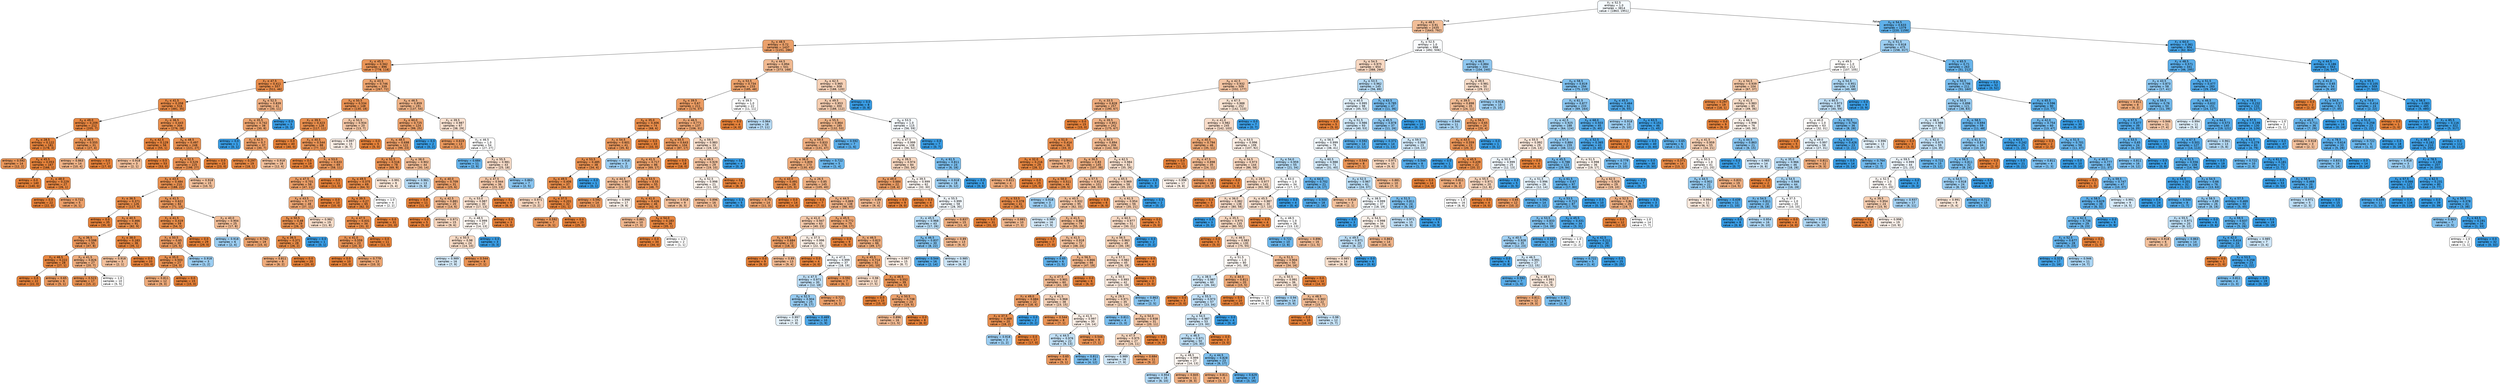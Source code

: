 digraph Tree {
node [shape=box, style="filled, rounded", color="black", fontname=helvetica] ;
edge [fontname=helvetica] ;
0 [label=<X<SUB>7</SUB> &le; 52.5<br/>entropy = 1.0<br/>samples = 3814<br/>value = [1863, 1951]>, fillcolor="#f6fbfe"] ;
1 [label=<X<SUB>3</SUB> &le; 48.5<br/>entropy = 0.91<br/>samples = 2435<br/>value = [1643, 792]>, fillcolor="#f2be98"] ;
0 -> 1 [labeldistance=2.5, labelangle=45, headlabel="True"] ;
2 [label=<X<SUB>0</SUB> &le; 48.5<br/>entropy = 0.72<br/>samples = 1437<br/>value = [1151, 286]>, fillcolor="#eba06a"] ;
1 -> 2 ;
3 [label=<X<SUB>2</SUB> &le; 45.5<br/>entropy = 0.562<br/>samples = 896<br/>value = [778, 118]>, fillcolor="#e99457"] ;
2 -> 3 ;
4 [label=<X<SUB>7</SUB> &le; 47.5<br/>entropy = 0.411<br/>samples = 557<br/>value = [511, 46]>, fillcolor="#e78c4b"] ;
3 -> 4 ;
5 [label=<X<SUB>3</SUB> &le; 41.5<br/>entropy = 0.358<br/>samples = 516<br/>value = [481, 35]>, fillcolor="#e78a47"] ;
4 -> 5 ;
6 [label=<X<SUB>4</SUB> &le; 49.0<br/>entropy = 0.209<br/>samples = 212<br/>value = [205, 7]>, fillcolor="#e68540"] ;
5 -> 6 ;
7 [label=<X<SUB>4</SUB> &le; 28.5<br/>entropy = 0.122<br/>samples = 181<br/>value = [178, 3]>, fillcolor="#e5833c"] ;
6 -> 7 ;
8 [label=<entropy = 0.592<br/>samples = 14<br/>value = [12, 2]>, fillcolor="#e9965a"] ;
7 -> 8 ;
9 [label=<X<SUB>4</SUB> &le; 45.5<br/>entropy = 0.053<br/>samples = 167<br/>value = [166, 1]>, fillcolor="#e5823a"] ;
7 -> 9 ;
10 [label=<entropy = 0.0<br/>samples = 140<br/>value = [140, 0]>, fillcolor="#e58139"] ;
9 -> 10 ;
11 [label=<X<SUB>1</SUB> &le; 48.0<br/>entropy = 0.229<br/>samples = 27<br/>value = [26, 1]>, fillcolor="#e68641"] ;
9 -> 11 ;
12 [label=<entropy = 0.0<br/>samples = 22<br/>value = [22, 0]>, fillcolor="#e58139"] ;
11 -> 12 ;
13 [label=<entropy = 0.722<br/>samples = 5<br/>value = [4, 1]>, fillcolor="#eca06a"] ;
11 -> 13 ;
14 [label=<X<SUB>3</SUB> &le; 38.5<br/>entropy = 0.555<br/>samples = 31<br/>value = [27, 4]>, fillcolor="#e99456"] ;
6 -> 14 ;
15 [label=<entropy = 0.863<br/>samples = 14<br/>value = [10, 4]>, fillcolor="#efb388"] ;
14 -> 15 ;
16 [label=<entropy = 0.0<br/>samples = 17<br/>value = [17, 0]>, fillcolor="#e58139"] ;
14 -> 16 ;
17 [label=<X<SUB>2</SUB> &le; 36.5<br/>entropy = 0.443<br/>samples = 304<br/>value = [276, 28]>, fillcolor="#e88e4d"] ;
5 -> 17 ;
18 [label=<X<SUB>3</SUB> &le; 42.5<br/>entropy = 0.129<br/>samples = 56<br/>value = [55, 1]>, fillcolor="#e5833d"] ;
17 -> 18 ;
19 [label=<entropy = 0.918<br/>samples = 3<br/>value = [2, 1]>, fillcolor="#f2c09c"] ;
18 -> 19 ;
20 [label=<entropy = 0.0<br/>samples = 53<br/>value = [53, 0]>, fillcolor="#e58139"] ;
18 -> 20 ;
21 [label=<X<SUB>6</SUB> &le; 48.5<br/>entropy = 0.497<br/>samples = 248<br/>value = [221, 27]>, fillcolor="#e89051"] ;
17 -> 21 ;
22 [label=<X<SUB>4</SUB> &le; 52.5<br/>entropy = 0.529<br/>samples = 225<br/>value = [198, 27]>, fillcolor="#e99254"] ;
21 -> 22 ;
23 [label=<X<SUB>5</SUB> &le; 43.5<br/>entropy = 0.484<br/>samples = 210<br/>value = [188, 22]>, fillcolor="#e89050"] ;
22 -> 23 ;
24 [label=<X<SUB>7</SUB> &le; 36.5<br/>entropy = 0.371<br/>samples = 126<br/>value = [117, 9]>, fillcolor="#e78b48"] ;
23 -> 24 ;
25 [label=<entropy = 0.0<br/>samples = 35<br/>value = [35, 0]>, fillcolor="#e58139"] ;
24 -> 25 ;
26 [label=<X<SUB>5</SUB> &le; 40.5<br/>entropy = 0.466<br/>samples = 91<br/>value = [82, 9]>, fillcolor="#e88f4f"] ;
24 -> 26 ;
27 [label=<X<SUB>6</SUB> &le; 36.5<br/>entropy = 0.598<br/>samples = 55<br/>value = [47, 8]>, fillcolor="#e9965b"] ;
26 -> 27 ;
28 [label=<X<SUB>3</SUB> &le; 46.5<br/>entropy = 0.222<br/>samples = 28<br/>value = [27, 1]>, fillcolor="#e68640"] ;
27 -> 28 ;
29 [label=<entropy = 0.0<br/>samples = 22<br/>value = [22, 0]>, fillcolor="#e58139"] ;
28 -> 29 ;
30 [label=<entropy = 0.65<br/>samples = 6<br/>value = [5, 1]>, fillcolor="#ea9a61"] ;
28 -> 30 ;
31 [label=<X<SUB>2</SUB> &le; 41.5<br/>entropy = 0.826<br/>samples = 27<br/>value = [20, 7]>, fillcolor="#eead7e"] ;
27 -> 31 ;
32 [label=<entropy = 0.523<br/>samples = 17<br/>value = [15, 2]>, fillcolor="#e89253"] ;
31 -> 32 ;
33 [label=<entropy = 1.0<br/>samples = 10<br/>value = [5, 5]>, fillcolor="#ffffff"] ;
31 -> 33 ;
34 [label=<X<SUB>2</SUB> &le; 38.0<br/>entropy = 0.183<br/>samples = 36<br/>value = [35, 1]>, fillcolor="#e6853f"] ;
26 -> 34 ;
35 [label=<entropy = 0.918<br/>samples = 3<br/>value = [2, 1]>, fillcolor="#f2c09c"] ;
34 -> 35 ;
36 [label=<entropy = 0.0<br/>samples = 33<br/>value = [33, 0]>, fillcolor="#e58139"] ;
34 -> 36 ;
37 [label=<X<SUB>6</SUB> &le; 41.5<br/>entropy = 0.622<br/>samples = 84<br/>value = [71, 13]>, fillcolor="#ea985d"] ;
23 -> 37 ;
38 [label=<X<SUB>2</SUB> &le; 41.5<br/>entropy = 0.419<br/>samples = 59<br/>value = [54, 5]>, fillcolor="#e78d4b"] ;
37 -> 38 ;
39 [label=<X<SUB>1</SUB> &le; 50.5<br/>entropy = 0.65<br/>samples = 30<br/>value = [25, 5]>, fillcolor="#ea9a61"] ;
38 -> 39 ;
40 [label=<X<SUB>6</SUB> &le; 35.0<br/>entropy = 0.503<br/>samples = 27<br/>value = [24, 3]>, fillcolor="#e89152"] ;
39 -> 40 ;
41 [label=<entropy = 0.811<br/>samples = 12<br/>value = [9, 3]>, fillcolor="#eeab7b"] ;
40 -> 41 ;
42 [label=<entropy = 0.0<br/>samples = 15<br/>value = [15, 0]>, fillcolor="#e58139"] ;
40 -> 42 ;
43 [label=<entropy = 0.918<br/>samples = 3<br/>value = [1, 2]>, fillcolor="#9ccef2"] ;
39 -> 43 ;
44 [label=<entropy = 0.0<br/>samples = 29<br/>value = [29, 0]>, fillcolor="#e58139"] ;
38 -> 44 ;
45 [label=<X<SUB>2</SUB> &le; 40.0<br/>entropy = 0.904<br/>samples = 25<br/>value = [17, 8]>, fillcolor="#f1bc96"] ;
37 -> 45 ;
46 [label=<entropy = 0.918<br/>samples = 6<br/>value = [2, 4]>, fillcolor="#9ccef2"] ;
45 -> 46 ;
47 [label=<entropy = 0.742<br/>samples = 19<br/>value = [15, 4]>, fillcolor="#eca36e"] ;
45 -> 47 ;
48 [label=<entropy = 0.918<br/>samples = 15<br/>value = [10, 5]>, fillcolor="#f2c09c"] ;
22 -> 48 ;
49 [label=<entropy = 0.0<br/>samples = 23<br/>value = [23, 0]>, fillcolor="#e58139"] ;
21 -> 49 ;
50 [label=<X<SUB>6</SUB> &le; 52.5<br/>entropy = 0.839<br/>samples = 41<br/>value = [30, 11]>, fillcolor="#efaf82"] ;
4 -> 50 ;
51 [label=<X<SUB>5</SUB> &le; 35.5<br/>entropy = 0.742<br/>samples = 38<br/>value = [30, 8]>, fillcolor="#eca36e"] ;
50 -> 51 ;
52 [label=<entropy = 0.0<br/>samples = 1<br/>value = [0, 1]>, fillcolor="#399de5"] ;
51 -> 52 ;
53 [label=<X<SUB>2</SUB> &le; 42.5<br/>entropy = 0.7<br/>samples = 37<br/>value = [30, 7]>, fillcolor="#eb9e67"] ;
51 -> 53 ;
54 [label=<entropy = 0.297<br/>samples = 19<br/>value = [18, 1]>, fillcolor="#e68844"] ;
53 -> 54 ;
55 [label=<entropy = 0.918<br/>samples = 18<br/>value = [12, 6]>, fillcolor="#f2c09c"] ;
53 -> 55 ;
56 [label=<entropy = 0.0<br/>samples = 3<br/>value = [0, 3]>, fillcolor="#399de5"] ;
50 -> 56 ;
57 [label=<X<SUB>5</SUB> &le; 43.5<br/>entropy = 0.746<br/>samples = 339<br/>value = [267, 72]>, fillcolor="#eca36e"] ;
3 -> 57 ;
58 [label=<X<SUB>4</SUB> &le; 50.5<br/>entropy = 0.534<br/>samples = 148<br/>value = [130, 18]>, fillcolor="#e99254"] ;
57 -> 58 ;
59 [label=<X<SUB>7</SUB> &le; 39.5<br/>entropy = 0.423<br/>samples = 128<br/>value = [117, 11]>, fillcolor="#e78d4c"] ;
58 -> 59 ;
60 [label=<entropy = 0.0<br/>samples = 40<br/>value = [40, 0]>, fillcolor="#e58139"] ;
59 -> 60 ;
61 [label=<X<SUB>3</SUB> &le; 40.5<br/>entropy = 0.544<br/>samples = 88<br/>value = [77, 11]>, fillcolor="#e99355"] ;
59 -> 61 ;
62 [label=<entropy = 0.0<br/>samples = 19<br/>value = [19, 0]>, fillcolor="#e58139"] ;
61 -> 62 ;
63 [label=<X<SUB>1</SUB> &le; 53.0<br/>entropy = 0.633<br/>samples = 69<br/>value = [58, 11]>, fillcolor="#ea995f"] ;
61 -> 63 ;
64 [label=<X<SUB>4</SUB> &le; 47.5<br/>entropy = 0.701<br/>samples = 58<br/>value = [47, 11]>, fillcolor="#eb9e67"] ;
63 -> 64 ;
65 [label=<X<SUB>4</SUB> &le; 43.5<br/>entropy = 0.777<br/>samples = 48<br/>value = [37, 11]>, fillcolor="#eda674"] ;
64 -> 65 ;
66 [label=<X<SUB>6</SUB> &le; 50.5<br/>entropy = 0.48<br/>samples = 29<br/>value = [26, 3]>, fillcolor="#e89050"] ;
65 -> 66 ;
67 [label=<X<SUB>6</SUB> &le; 36.5<br/>entropy = 0.371<br/>samples = 28<br/>value = [26, 2]>, fillcolor="#e78b48"] ;
66 -> 67 ;
68 [label=<entropy = 0.811<br/>samples = 8<br/>value = [6, 2]>, fillcolor="#eeab7b"] ;
67 -> 68 ;
69 [label=<entropy = 0.0<br/>samples = 20<br/>value = [20, 0]>, fillcolor="#e58139"] ;
67 -> 69 ;
70 [label=<entropy = 0.0<br/>samples = 1<br/>value = [0, 1]>, fillcolor="#399de5"] ;
66 -> 70 ;
71 [label=<entropy = 0.982<br/>samples = 19<br/>value = [11, 8]>, fillcolor="#f8ddc9"] ;
65 -> 71 ;
72 [label=<entropy = 0.0<br/>samples = 10<br/>value = [10, 0]>, fillcolor="#e58139"] ;
64 -> 72 ;
73 [label=<entropy = 0.0<br/>samples = 11<br/>value = [11, 0]>, fillcolor="#e58139"] ;
63 -> 73 ;
74 [label=<X<SUB>2</SUB> &le; 50.5<br/>entropy = 0.934<br/>samples = 20<br/>value = [13, 7]>, fillcolor="#f3c5a4"] ;
58 -> 74 ;
75 [label=<entropy = 0.997<br/>samples = 15<br/>value = [8, 7]>, fillcolor="#fcefe6"] ;
74 -> 75 ;
76 [label=<entropy = 0.0<br/>samples = 5<br/>value = [5, 0]>, fillcolor="#e58139"] ;
74 -> 76 ;
77 [label=<X<SUB>0</SUB> &le; 46.5<br/>entropy = 0.859<br/>samples = 191<br/>value = [137, 54]>, fillcolor="#efb387"] ;
57 -> 77 ;
78 [label=<X<SUB>4</SUB> &le; 60.0<br/>entropy = 0.725<br/>samples = 124<br/>value = [99, 25]>, fillcolor="#eca16b"] ;
77 -> 78 ;
79 [label=<X<SUB>5</SUB> &le; 48.5<br/>entropy = 0.698<br/>samples = 122<br/>value = [99, 23]>, fillcolor="#eb9e67"] ;
78 -> 79 ;
80 [label=<X<SUB>2</SUB> &le; 52.5<br/>entropy = 0.516<br/>samples = 78<br/>value = [69, 9]>, fillcolor="#e89153"] ;
79 -> 80 ;
81 [label=<X<SUB>6</SUB> &le; 49.5<br/>entropy = 0.375<br/>samples = 69<br/>value = [64, 5]>, fillcolor="#e78b48"] ;
80 -> 81 ;
82 [label=<X<SUB>6</SUB> &le; 39.5<br/>entropy = 0.27<br/>samples = 65<br/>value = [62, 3]>, fillcolor="#e68743"] ;
81 -> 82 ;
83 [label=<X<SUB>1</SUB> &le; 47.5<br/>entropy = 0.431<br/>samples = 34<br/>value = [31, 3]>, fillcolor="#e88d4c"] ;
82 -> 83 ;
84 [label=<X<SUB>1</SUB> &le; 41.0<br/>entropy = 0.559<br/>samples = 23<br/>value = [20, 3]>, fillcolor="#e99457"] ;
83 -> 84 ;
85 [label=<entropy = 0.0<br/>samples = 10<br/>value = [10, 0]>, fillcolor="#e58139"] ;
84 -> 85 ;
86 [label=<entropy = 0.779<br/>samples = 13<br/>value = [10, 3]>, fillcolor="#eda774"] ;
84 -> 86 ;
87 [label=<entropy = 0.0<br/>samples = 11<br/>value = [11, 0]>, fillcolor="#e58139"] ;
83 -> 87 ;
88 [label=<entropy = 0.0<br/>samples = 31<br/>value = [31, 0]>, fillcolor="#e58139"] ;
82 -> 88 ;
89 [label=<entropy = 1.0<br/>samples = 4<br/>value = [2, 2]>, fillcolor="#ffffff"] ;
81 -> 89 ;
90 [label=<entropy = 0.991<br/>samples = 9<br/>value = [5, 4]>, fillcolor="#fae6d7"] ;
80 -> 90 ;
91 [label=<X<SUB>6</SUB> &le; 38.0<br/>entropy = 0.902<br/>samples = 44<br/>value = [30, 14]>, fillcolor="#f1bc95"] ;
79 -> 91 ;
92 [label=<entropy = 0.961<br/>samples = 13<br/>value = [5, 8]>, fillcolor="#b5daf5"] ;
91 -> 92 ;
93 [label=<X<SUB>1</SUB> &le; 40.0<br/>entropy = 0.709<br/>samples = 31<br/>value = [25, 6]>, fillcolor="#eb9f69"] ;
91 -> 93 ;
94 [label=<entropy = 0.0<br/>samples = 11<br/>value = [11, 0]>, fillcolor="#e58139"] ;
93 -> 94 ;
95 [label=<X<SUB>0</SUB> &le; 42.5<br/>entropy = 0.881<br/>samples = 20<br/>value = [14, 6]>, fillcolor="#f0b78e"] ;
93 -> 95 ;
96 [label=<entropy = 0.0<br/>samples = 5<br/>value = [5, 0]>, fillcolor="#e58139"] ;
95 -> 96 ;
97 [label=<entropy = 0.971<br/>samples = 15<br/>value = [9, 6]>, fillcolor="#f6d5bd"] ;
95 -> 97 ;
98 [label=<entropy = 0.0<br/>samples = 2<br/>value = [0, 2]>, fillcolor="#399de5"] ;
78 -> 98 ;
99 [label=<X<SUB>1</SUB> &le; 39.5<br/>entropy = 0.987<br/>samples = 67<br/>value = [38, 29]>, fillcolor="#f9e1d0"] ;
77 -> 99 ;
100 [label=<entropy = 0.619<br/>samples = 13<br/>value = [11, 2]>, fillcolor="#ea985d"] ;
99 -> 100 ;
101 [label=<X<SUB>2</SUB> &le; 46.5<br/>entropy = 1.0<br/>samples = 54<br/>value = [27, 27]>, fillcolor="#ffffff"] ;
99 -> 101 ;
102 [label=<entropy = 0.684<br/>samples = 11<br/>value = [2, 9]>, fillcolor="#65b3eb"] ;
101 -> 102 ;
103 [label=<X<SUB>2</SUB> &le; 55.5<br/>entropy = 0.981<br/>samples = 43<br/>value = [25, 18]>, fillcolor="#f8dcc8"] ;
101 -> 103 ;
104 [label=<X<SUB>3</SUB> &le; 47.5<br/>entropy = 0.944<br/>samples = 36<br/>value = [23, 13]>, fillcolor="#f4c8a9"] ;
103 -> 104 ;
105 [label=<X<SUB>5</SUB> &le; 53.0<br/>entropy = 0.987<br/>samples = 30<br/>value = [17, 13]>, fillcolor="#f9e1d0"] ;
104 -> 105 ;
106 [label=<X<SUB>7</SUB> &le; 48.5<br/>entropy = 0.999<br/>samples = 27<br/>value = [14, 13]>, fillcolor="#fdf6f1"] ;
105 -> 106 ;
107 [label=<X<SUB>2</SUB> &le; 50.5<br/>entropy = 0.98<br/>samples = 24<br/>value = [14, 10]>, fillcolor="#f8dbc6"] ;
106 -> 107 ;
108 [label=<entropy = 0.989<br/>samples = 16<br/>value = [7, 9]>, fillcolor="#d3e9f9"] ;
107 -> 108 ;
109 [label=<entropy = 0.544<br/>samples = 8<br/>value = [7, 1]>, fillcolor="#e99355"] ;
107 -> 109 ;
110 [label=<entropy = 0.0<br/>samples = 3<br/>value = [0, 3]>, fillcolor="#399de5"] ;
106 -> 110 ;
111 [label=<entropy = 0.0<br/>samples = 3<br/>value = [3, 0]>, fillcolor="#e58139"] ;
105 -> 111 ;
112 [label=<entropy = 0.0<br/>samples = 6<br/>value = [6, 0]>, fillcolor="#e58139"] ;
104 -> 112 ;
113 [label=<entropy = 0.863<br/>samples = 7<br/>value = [2, 5]>, fillcolor="#88c4ef"] ;
103 -> 113 ;
114 [label=<X<SUB>3</SUB> &le; 44.5<br/>entropy = 0.894<br/>samples = 541<br/>value = [373, 168]>, fillcolor="#f1ba92"] ;
2 -> 114 ;
115 [label=<X<SUB>5</SUB> &le; 53.5<br/>entropy = 0.734<br/>samples = 233<br/>value = [185, 48]>, fillcolor="#eca26c"] ;
114 -> 115 ;
116 [label=<X<SUB>6</SUB> &le; 39.5<br/>entropy = 0.67<br/>samples = 211<br/>value = [174, 37]>, fillcolor="#eb9c63"] ;
115 -> 116 ;
117 [label=<X<SUB>6</SUB> &le; 35.0<br/>entropy = 0.406<br/>samples = 74<br/>value = [68, 6]>, fillcolor="#e78c4a"] ;
116 -> 117 ;
118 [label=<X<SUB>1</SUB> &le; 54.5<br/>entropy = 0.601<br/>samples = 41<br/>value = [35, 6]>, fillcolor="#e9975b"] ;
117 -> 118 ;
119 [label=<X<SUB>4</SUB> &le; 53.5<br/>entropy = 0.485<br/>samples = 38<br/>value = [34, 4]>, fillcolor="#e89050"] ;
118 -> 119 ;
120 [label=<X<SUB>0</SUB> &le; 49.5<br/>entropy = 0.406<br/>samples = 37<br/>value = [34, 3]>, fillcolor="#e78c4a"] ;
119 -> 120 ;
121 [label=<entropy = 0.971<br/>samples = 5<br/>value = [3, 2]>, fillcolor="#f6d5bd"] ;
120 -> 121 ;
122 [label=<X<SUB>4</SUB> &le; 37.5<br/>entropy = 0.201<br/>samples = 32<br/>value = [31, 1]>, fillcolor="#e6853f"] ;
120 -> 122 ;
123 [label=<entropy = 0.592<br/>samples = 7<br/>value = [6, 1]>, fillcolor="#e9965a"] ;
122 -> 123 ;
124 [label=<entropy = 0.0<br/>samples = 25<br/>value = [25, 0]>, fillcolor="#e58139"] ;
122 -> 124 ;
125 [label=<entropy = 0.0<br/>samples = 1<br/>value = [0, 1]>, fillcolor="#399de5"] ;
119 -> 125 ;
126 [label=<entropy = 0.918<br/>samples = 3<br/>value = [1, 2]>, fillcolor="#9ccef2"] ;
118 -> 126 ;
127 [label=<entropy = 0.0<br/>samples = 33<br/>value = [33, 0]>, fillcolor="#e58139"] ;
117 -> 127 ;
128 [label=<X<SUB>7</SUB> &le; 46.5<br/>entropy = 0.771<br/>samples = 137<br/>value = [106, 31]>, fillcolor="#eda673"] ;
116 -> 128 ;
129 [label=<X<SUB>0</SUB> &le; 55.5<br/>entropy = 0.643<br/>samples = 104<br/>value = [87, 17]>, fillcolor="#ea9a60"] ;
128 -> 129 ;
130 [label=<X<SUB>4</SUB> &le; 41.5<br/>entropy = 0.717<br/>samples = 86<br/>value = [69, 17]>, fillcolor="#eba06a"] ;
129 -> 130 ;
131 [label=<X<SUB>5</SUB> &le; 44.5<br/>entropy = 0.907<br/>samples = 31<br/>value = [21, 10]>, fillcolor="#f1bd97"] ;
130 -> 131 ;
132 [label=<entropy = 0.592<br/>samples = 14<br/>value = [12, 2]>, fillcolor="#e9965a"] ;
131 -> 132 ;
133 [label=<entropy = 0.998<br/>samples = 17<br/>value = [9, 8]>, fillcolor="#fcf1e9"] ;
131 -> 133 ;
134 [label=<X<SUB>0</SUB> &le; 53.5<br/>entropy = 0.55<br/>samples = 55<br/>value = [48, 7]>, fillcolor="#e99356"] ;
130 -> 134 ;
135 [label=<X<SUB>5</SUB> &le; 41.0<br/>entropy = 0.426<br/>samples = 46<br/>value = [42, 4]>, fillcolor="#e78d4c"] ;
134 -> 135 ;
136 [label=<entropy = 0.881<br/>samples = 10<br/>value = [7, 3]>, fillcolor="#f0b78e"] ;
135 -> 136 ;
137 [label=<X<SUB>6</SUB> &le; 54.0<br/>entropy = 0.183<br/>samples = 36<br/>value = [35, 1]>, fillcolor="#e6853f"] ;
135 -> 137 ;
138 [label=<entropy = 0.0<br/>samples = 34<br/>value = [34, 0]>, fillcolor="#e58139"] ;
137 -> 138 ;
139 [label=<entropy = 1.0<br/>samples = 2<br/>value = [1, 1]>, fillcolor="#ffffff"] ;
137 -> 139 ;
140 [label=<entropy = 0.918<br/>samples = 9<br/>value = [6, 3]>, fillcolor="#f2c09c"] ;
134 -> 140 ;
141 [label=<entropy = 0.0<br/>samples = 18<br/>value = [18, 0]>, fillcolor="#e58139"] ;
129 -> 141 ;
142 [label=<X<SUB>0</SUB> &le; 59.5<br/>entropy = 0.983<br/>samples = 33<br/>value = [19, 14]>, fillcolor="#f8decb"] ;
128 -> 142 ;
143 [label=<X<SUB>5</SUB> &le; 49.5<br/>entropy = 0.929<br/>samples = 29<br/>value = [19, 10]>, fillcolor="#f3c3a1"] ;
142 -> 143 ;
144 [label=<X<SUB>0</SUB> &le; 52.5<br/>entropy = 0.998<br/>samples = 21<br/>value = [11, 10]>, fillcolor="#fdf4ed"] ;
143 -> 144 ;
145 [label=<entropy = 0.896<br/>samples = 16<br/>value = [11, 5]>, fillcolor="#f1ba93"] ;
144 -> 145 ;
146 [label=<entropy = 0.0<br/>samples = 5<br/>value = [0, 5]>, fillcolor="#399de5"] ;
144 -> 146 ;
147 [label=<entropy = 0.0<br/>samples = 8<br/>value = [8, 0]>, fillcolor="#e58139"] ;
143 -> 147 ;
148 [label=<entropy = 0.0<br/>samples = 4<br/>value = [0, 4]>, fillcolor="#399de5"] ;
142 -> 148 ;
149 [label=<X<SUB>7</SUB> &le; 39.5<br/>entropy = 1.0<br/>samples = 22<br/>value = [11, 11]>, fillcolor="#ffffff"] ;
115 -> 149 ;
150 [label=<entropy = 0.0<br/>samples = 4<br/>value = [4, 0]>, fillcolor="#e58139"] ;
149 -> 150 ;
151 [label=<entropy = 0.964<br/>samples = 18<br/>value = [7, 11]>, fillcolor="#b7dbf6"] ;
149 -> 151 ;
152 [label=<X<SUB>0</SUB> &le; 62.5<br/>entropy = 0.965<br/>samples = 308<br/>value = [188, 120]>, fillcolor="#f6d1b7"] ;
114 -> 152 ;
153 [label=<X<SUB>1</SUB> &le; 49.5<br/>entropy = 0.953<br/>samples = 300<br/>value = [188, 112]>, fillcolor="#f4ccaf"] ;
152 -> 153 ;
154 [label=<X<SUB>2</SUB> &le; 55.5<br/>entropy = 0.864<br/>samples = 185<br/>value = [132, 53]>, fillcolor="#efb488"] ;
153 -> 154 ;
155 [label=<X<SUB>5</SUB> &le; 59.5<br/>entropy = 0.833<br/>samples = 178<br/>value = [131, 47]>, fillcolor="#eeae80"] ;
154 -> 155 ;
156 [label=<X<SUB>1</SUB> &le; 36.0<br/>entropy = 0.809<br/>samples = 173<br/>value = [130, 43]>, fillcolor="#eeab7a"] ;
155 -> 156 ;
157 [label=<X<SUB>5</SUB> &le; 43.0<br/>entropy = 0.491<br/>samples = 28<br/>value = [25, 3]>, fillcolor="#e89051"] ;
156 -> 157 ;
158 [label=<entropy = 0.75<br/>samples = 14<br/>value = [11, 3]>, fillcolor="#eca36f"] ;
157 -> 158 ;
159 [label=<entropy = 0.0<br/>samples = 14<br/>value = [14, 0]>, fillcolor="#e58139"] ;
157 -> 159 ;
160 [label=<X<SUB>6</SUB> &le; 26.5<br/>entropy = 0.85<br/>samples = 145<br/>value = [105, 40]>, fillcolor="#efb184"] ;
156 -> 160 ;
161 [label=<entropy = 0.0<br/>samples = 7<br/>value = [7, 0]>, fillcolor="#e58139"] ;
160 -> 161 ;
162 [label=<X<SUB>4</SUB> &le; 44.5<br/>entropy = 0.869<br/>samples = 138<br/>value = [98, 40]>, fillcolor="#f0b48a"] ;
160 -> 162 ;
163 [label=<X<SUB>6</SUB> &le; 41.0<br/>entropy = 0.947<br/>samples = 63<br/>value = [40, 23]>, fillcolor="#f4c9ab"] ;
162 -> 163 ;
164 [label=<X<SUB>5</SUB> &le; 43.5<br/>entropy = 0.684<br/>samples = 22<br/>value = [18, 4]>, fillcolor="#eb9d65"] ;
163 -> 164 ;
165 [label=<entropy = 0.0<br/>samples = 9<br/>value = [9, 0]>, fillcolor="#e58139"] ;
164 -> 165 ;
166 [label=<entropy = 0.89<br/>samples = 13<br/>value = [9, 4]>, fillcolor="#f1b991"] ;
164 -> 166 ;
167 [label=<X<SUB>2</SUB> &le; 37.5<br/>entropy = 0.996<br/>samples = 41<br/>value = [22, 19]>, fillcolor="#fbeee4"] ;
163 -> 167 ;
168 [label=<entropy = 0.0<br/>samples = 4<br/>value = [4, 0]>, fillcolor="#e58139"] ;
167 -> 168 ;
169 [label=<X<SUB>1</SUB> &le; 47.5<br/>entropy = 0.999<br/>samples = 37<br/>value = [18, 19]>, fillcolor="#f5fafe"] ;
167 -> 169 ;
170 [label=<X<SUB>7</SUB> &le; 47.5<br/>entropy = 0.971<br/>samples = 30<br/>value = [12, 18]>, fillcolor="#bddef6"] ;
169 -> 170 ;
171 [label=<X<SUB>0</SUB> &le; 52.5<br/>entropy = 0.904<br/>samples = 25<br/>value = [8, 17]>, fillcolor="#96cbf1"] ;
170 -> 171 ;
172 [label=<entropy = 0.997<br/>samples = 15<br/>value = [7, 8]>, fillcolor="#e6f3fc"] ;
171 -> 172 ;
173 [label=<entropy = 0.469<br/>samples = 10<br/>value = [1, 9]>, fillcolor="#4fa8e8"] ;
171 -> 173 ;
174 [label=<entropy = 0.722<br/>samples = 5<br/>value = [4, 1]>, fillcolor="#eca06a"] ;
170 -> 174 ;
175 [label=<entropy = 0.592<br/>samples = 7<br/>value = [6, 1]>, fillcolor="#e9965a"] ;
169 -> 175 ;
176 [label=<X<SUB>4</SUB> &le; 45.5<br/>entropy = 0.772<br/>samples = 75<br/>value = [58, 17]>, fillcolor="#eda673"] ;
162 -> 176 ;
177 [label=<entropy = 0.0<br/>samples = 9<br/>value = [9, 0]>, fillcolor="#e58139"] ;
176 -> 177 ;
178 [label=<X<SUB>1</SUB> &le; 46.5<br/>entropy = 0.823<br/>samples = 66<br/>value = [49, 17]>, fillcolor="#eead7e"] ;
176 -> 178 ;
179 [label=<X<SUB>3</SUB> &le; 45.5<br/>entropy = 0.714<br/>samples = 51<br/>value = [41, 10]>, fillcolor="#eba069"] ;
178 -> 179 ;
180 [label=<entropy = 0.98<br/>samples = 12<br/>value = [7, 5]>, fillcolor="#f8dbc6"] ;
179 -> 180 ;
181 [label=<X<SUB>2</SUB> &le; 46.5<br/>entropy = 0.552<br/>samples = 39<br/>value = [34, 5]>, fillcolor="#e99456"] ;
179 -> 181 ;
182 [label=<entropy = 0.0<br/>samples = 15<br/>value = [15, 0]>, fillcolor="#e58139"] ;
181 -> 182 ;
183 [label=<X<SUB>4</SUB> &le; 50.5<br/>entropy = 0.738<br/>samples = 24<br/>value = [19, 5]>, fillcolor="#eca26d"] ;
181 -> 183 ;
184 [label=<entropy = 0.896<br/>samples = 16<br/>value = [11, 5]>, fillcolor="#f1ba93"] ;
183 -> 184 ;
185 [label=<entropy = 0.0<br/>samples = 8<br/>value = [8, 0]>, fillcolor="#e58139"] ;
183 -> 185 ;
186 [label=<entropy = 0.997<br/>samples = 15<br/>value = [8, 7]>, fillcolor="#fcefe6"] ;
178 -> 186 ;
187 [label=<entropy = 0.722<br/>samples = 5<br/>value = [1, 4]>, fillcolor="#6ab6ec"] ;
155 -> 187 ;
188 [label=<entropy = 0.592<br/>samples = 7<br/>value = [1, 6]>, fillcolor="#5aade9"] ;
154 -> 188 ;
189 [label=<X<SUB>6</SUB> &le; 53.5<br/>entropy = 1.0<br/>samples = 115<br/>value = [56, 59]>, fillcolor="#f5fafe"] ;
153 -> 189 ;
190 [label=<X<SUB>7</SUB> &le; 47.5<br/>entropy = 0.999<br/>samples = 108<br/>value = [56, 52]>, fillcolor="#fdf6f1"] ;
189 -> 190 ;
191 [label=<X<SUB>6</SUB> &le; 39.5<br/>entropy = 0.974<br/>samples = 84<br/>value = [50, 34]>, fillcolor="#f7d7c0"] ;
190 -> 191 ;
192 [label=<X<SUB>4</SUB> &le; 49.0<br/>entropy = 0.684<br/>samples = 22<br/>value = [18, 4]>, fillcolor="#eb9d65"] ;
191 -> 192 ;
193 [label=<entropy = 0.89<br/>samples = 13<br/>value = [9, 4]>, fillcolor="#f1b991"] ;
192 -> 193 ;
194 [label=<entropy = 0.0<br/>samples = 9<br/>value = [9, 0]>, fillcolor="#e58139"] ;
192 -> 194 ;
195 [label=<X<SUB>4</SUB> &le; 39.5<br/>entropy = 0.999<br/>samples = 62<br/>value = [32, 30]>, fillcolor="#fdf7f3"] ;
191 -> 195 ;
196 [label=<entropy = 0.0<br/>samples = 4<br/>value = [4, 0]>, fillcolor="#e58139"] ;
195 -> 196 ;
197 [label=<X<SUB>1</SUB> &le; 55.5<br/>entropy = 0.999<br/>samples = 58<br/>value = [28, 30]>, fillcolor="#f2f8fd"] ;
195 -> 197 ;
198 [label=<X<SUB>7</SUB> &le; 45.5<br/>entropy = 0.968<br/>samples = 43<br/>value = [17, 26]>, fillcolor="#baddf6"] ;
197 -> 198 ;
199 [label=<X<SUB>6</SUB> &le; 46.5<br/>entropy = 0.837<br/>samples = 30<br/>value = [8, 22]>, fillcolor="#81c1ee"] ;
198 -> 199 ;
200 [label=<entropy = 0.544<br/>samples = 16<br/>value = [2, 14]>, fillcolor="#55abe9"] ;
199 -> 200 ;
201 [label=<entropy = 0.985<br/>samples = 14<br/>value = [6, 8]>, fillcolor="#cee6f8"] ;
199 -> 201 ;
202 [label=<entropy = 0.89<br/>samples = 13<br/>value = [9, 4]>, fillcolor="#f1b991"] ;
198 -> 202 ;
203 [label=<entropy = 0.837<br/>samples = 15<br/>value = [11, 4]>, fillcolor="#eeaf81"] ;
197 -> 203 ;
204 [label=<X<SUB>1</SUB> &le; 61.5<br/>entropy = 0.811<br/>samples = 24<br/>value = [6, 18]>, fillcolor="#7bbeee"] ;
190 -> 204 ;
205 [label=<entropy = 0.918<br/>samples = 18<br/>value = [6, 12]>, fillcolor="#9ccef2"] ;
204 -> 205 ;
206 [label=<entropy = 0.0<br/>samples = 6<br/>value = [0, 6]>, fillcolor="#399de5"] ;
204 -> 206 ;
207 [label=<entropy = 0.0<br/>samples = 7<br/>value = [0, 7]>, fillcolor="#399de5"] ;
189 -> 207 ;
208 [label=<entropy = 0.0<br/>samples = 8<br/>value = [0, 8]>, fillcolor="#399de5"] ;
152 -> 208 ;
209 [label=<X<SUB>5</SUB> &le; 52.5<br/>entropy = 1.0<br/>samples = 998<br/>value = [492, 506]>, fillcolor="#fafcfe"] ;
1 -> 209 ;
210 [label=<X<SUB>0</SUB> &le; 54.5<br/>entropy = 0.975<br/>samples = 654<br/>value = [388, 266]>, fillcolor="#f7d7c1"] ;
209 -> 210 ;
211 [label=<X<SUB>6</SUB> &le; 42.5<br/>entropy = 0.932<br/>samples = 509<br/>value = [332, 177]>, fillcolor="#f3c4a3"] ;
210 -> 211 ;
212 [label=<X<SUB>1</SUB> &le; 33.5<br/>entropy = 0.828<br/>samples = 257<br/>value = [190, 67]>, fillcolor="#eead7f"] ;
211 -> 212 ;
213 [label=<entropy = 0.0<br/>samples = 15<br/>value = [15, 0]>, fillcolor="#e58139"] ;
212 -> 213 ;
214 [label=<X<SUB>5</SUB> &le; 39.5<br/>entropy = 0.851<br/>samples = 242<br/>value = [175, 67]>, fillcolor="#efb185"] ;
212 -> 214 ;
215 [label=<X<SUB>1</SUB> &le; 51.0<br/>entropy = 0.414<br/>samples = 36<br/>value = [33, 3]>, fillcolor="#e78c4b"] ;
214 -> 215 ;
216 [label=<X<SUB>5</SUB> &le; 32.0<br/>entropy = 0.216<br/>samples = 29<br/>value = [28, 1]>, fillcolor="#e68640"] ;
215 -> 216 ;
217 [label=<entropy = 0.811<br/>samples = 4<br/>value = [3, 1]>, fillcolor="#eeab7b"] ;
216 -> 217 ;
218 [label=<entropy = 0.0<br/>samples = 25<br/>value = [25, 0]>, fillcolor="#e58139"] ;
216 -> 218 ;
219 [label=<entropy = 0.863<br/>samples = 7<br/>value = [5, 2]>, fillcolor="#efb388"] ;
215 -> 219 ;
220 [label=<X<SUB>2</SUB> &le; 50.5<br/>entropy = 0.894<br/>samples = 206<br/>value = [142, 64]>, fillcolor="#f1ba92"] ;
214 -> 220 ;
221 [label=<X<SUB>6</SUB> &le; 36.5<br/>entropy = 0.83<br/>samples = 145<br/>value = [107, 38]>, fillcolor="#eeae7f"] ;
220 -> 221 ;
222 [label=<X<SUB>4</SUB> &le; 58.0<br/>entropy = 0.511<br/>samples = 44<br/>value = [39, 5]>, fillcolor="#e89152"] ;
221 -> 222 ;
223 [label=<X<SUB>3</SUB> &le; 53.5<br/>entropy = 0.378<br/>samples = 41<br/>value = [38, 3]>, fillcolor="#e78b49"] ;
222 -> 223 ;
224 [label=<entropy = 0.0<br/>samples = 31<br/>value = [31, 0]>, fillcolor="#e58139"] ;
223 -> 224 ;
225 [label=<entropy = 0.881<br/>samples = 10<br/>value = [7, 3]>, fillcolor="#f0b78e"] ;
223 -> 225 ;
226 [label=<entropy = 0.918<br/>samples = 3<br/>value = [1, 2]>, fillcolor="#9ccef2"] ;
222 -> 226 ;
227 [label=<X<SUB>4</SUB> &le; 57.5<br/>entropy = 0.912<br/>samples = 101<br/>value = [68, 33]>, fillcolor="#f2be99"] ;
221 -> 227 ;
228 [label=<X<SUB>2</SUB> &le; 40.5<br/>entropy = 0.932<br/>samples = 95<br/>value = [62, 33]>, fillcolor="#f3c4a2"] ;
227 -> 228 ;
229 [label=<entropy = 0.989<br/>samples = 16<br/>value = [7, 9]>, fillcolor="#d3e9f9"] ;
228 -> 229 ;
230 [label=<X<SUB>2</SUB> &le; 41.5<br/>entropy = 0.886<br/>samples = 79<br/>value = [55, 24]>, fillcolor="#f0b88f"] ;
228 -> 230 ;
231 [label=<entropy = 0.0<br/>samples = 7<br/>value = [7, 0]>, fillcolor="#e58139"] ;
230 -> 231 ;
232 [label=<X<SUB>5</SUB> &le; 41.5<br/>entropy = 0.918<br/>samples = 72<br/>value = [48, 24]>, fillcolor="#f2c09c"] ;
230 -> 232 ;
233 [label=<entropy = 0.65<br/>samples = 6<br/>value = [1, 5]>, fillcolor="#61b1ea"] ;
232 -> 233 ;
234 [label=<X<SUB>3</SUB> &le; 56.5<br/>entropy = 0.866<br/>samples = 66<br/>value = [47, 19]>, fillcolor="#f0b489"] ;
232 -> 234 ;
235 [label=<X<SUB>0</SUB> &le; 47.5<br/>entropy = 0.901<br/>samples = 60<br/>value = [41, 19]>, fillcolor="#f1bb95"] ;
234 -> 235 ;
236 [label=<X<SUB>7</SUB> &le; 49.0<br/>entropy = 0.684<br/>samples = 22<br/>value = [18, 4]>, fillcolor="#eb9d65"] ;
235 -> 236 ;
237 [label=<X<SUB>7</SUB> &le; 37.5<br/>entropy = 0.469<br/>samples = 20<br/>value = [18, 2]>, fillcolor="#e88f4f"] ;
236 -> 237 ;
238 [label=<entropy = 0.918<br/>samples = 3<br/>value = [1, 2]>, fillcolor="#9ccef2"] ;
237 -> 238 ;
239 [label=<entropy = 0.0<br/>samples = 17<br/>value = [17, 0]>, fillcolor="#e58139"] ;
237 -> 239 ;
240 [label=<entropy = 0.0<br/>samples = 2<br/>value = [0, 2]>, fillcolor="#399de5"] ;
236 -> 240 ;
241 [label=<X<SUB>4</SUB> &le; 41.5<br/>entropy = 0.968<br/>samples = 38<br/>value = [23, 15]>, fillcolor="#f6d3ba"] ;
235 -> 241 ;
242 [label=<entropy = 0.544<br/>samples = 8<br/>value = [7, 1]>, fillcolor="#e99355"] ;
241 -> 242 ;
243 [label=<X<SUB>6</SUB> &le; 41.5<br/>entropy = 0.997<br/>samples = 30<br/>value = [16, 14]>, fillcolor="#fcefe6"] ;
241 -> 243 ;
244 [label=<X<SUB>1</SUB> &le; 44.5<br/>entropy = 0.976<br/>samples = 22<br/>value = [9, 13]>, fillcolor="#c2e1f7"] ;
243 -> 244 ;
245 [label=<entropy = 0.65<br/>samples = 6<br/>value = [5, 1]>, fillcolor="#ea9a61"] ;
244 -> 245 ;
246 [label=<entropy = 0.811<br/>samples = 16<br/>value = [4, 12]>, fillcolor="#7bbeee"] ;
244 -> 246 ;
247 [label=<entropy = 0.544<br/>samples = 8<br/>value = [7, 1]>, fillcolor="#e99355"] ;
243 -> 247 ;
248 [label=<entropy = 0.0<br/>samples = 6<br/>value = [6, 0]>, fillcolor="#e58139"] ;
234 -> 248 ;
249 [label=<entropy = 0.0<br/>samples = 6<br/>value = [6, 0]>, fillcolor="#e58139"] ;
227 -> 249 ;
250 [label=<X<SUB>4</SUB> &le; 62.5<br/>entropy = 0.984<br/>samples = 61<br/>value = [35, 26]>, fillcolor="#f8dfcc"] ;
220 -> 250 ;
251 [label=<X<SUB>1</SUB> &le; 65.5<br/>entropy = 0.969<br/>samples = 58<br/>value = [35, 23]>, fillcolor="#f6d4bb"] ;
250 -> 251 ;
252 [label=<X<SUB>1</SUB> &le; 61.5<br/>entropy = 0.954<br/>samples = 56<br/>value = [35, 21]>, fillcolor="#f5cdb0"] ;
251 -> 252 ;
253 [label=<X<SUB>1</SUB> &le; 60.5<br/>entropy = 0.977<br/>samples = 51<br/>value = [30, 21]>, fillcolor="#f7d9c4"] ;
252 -> 253 ;
254 [label=<X<SUB>2</SUB> &le; 56.5<br/>entropy = 0.963<br/>samples = 49<br/>value = [30, 19]>, fillcolor="#f5d1b6"] ;
253 -> 254 ;
255 [label=<X<SUB>3</SUB> &le; 57.5<br/>entropy = 0.982<br/>samples = 45<br/>value = [26, 19]>, fillcolor="#f8ddca"] ;
254 -> 255 ;
256 [label=<X<SUB>5</SUB> &le; 50.5<br/>entropy = 0.993<br/>samples = 42<br/>value = [23, 19]>, fillcolor="#fae9dd"] ;
255 -> 256 ;
257 [label=<X<SUB>6</SUB> &le; 29.5<br/>entropy = 0.971<br/>samples = 35<br/>value = [21, 14]>, fillcolor="#f6d5bd"] ;
256 -> 257 ;
258 [label=<entropy = 0.811<br/>samples = 4<br/>value = [1, 3]>, fillcolor="#7bbeee"] ;
257 -> 258 ;
259 [label=<X<SUB>4</SUB> &le; 54.0<br/>entropy = 0.938<br/>samples = 31<br/>value = [20, 11]>, fillcolor="#f3c6a6"] ;
257 -> 259 ;
260 [label=<X<SUB>5</SUB> &le; 47.5<br/>entropy = 0.975<br/>samples = 27<br/>value = [16, 11]>, fillcolor="#f7d8c1"] ;
259 -> 260 ;
261 [label=<entropy = 0.989<br/>samples = 16<br/>value = [7, 9]>, fillcolor="#d3e9f9"] ;
260 -> 261 ;
262 [label=<entropy = 0.684<br/>samples = 11<br/>value = [9, 2]>, fillcolor="#eb9d65"] ;
260 -> 262 ;
263 [label=<entropy = 0.0<br/>samples = 4<br/>value = [4, 0]>, fillcolor="#e58139"] ;
259 -> 263 ;
264 [label=<entropy = 0.863<br/>samples = 7<br/>value = [2, 5]>, fillcolor="#88c4ef"] ;
256 -> 264 ;
265 [label=<entropy = 0.0<br/>samples = 3<br/>value = [3, 0]>, fillcolor="#e58139"] ;
255 -> 265 ;
266 [label=<entropy = 0.0<br/>samples = 4<br/>value = [4, 0]>, fillcolor="#e58139"] ;
254 -> 266 ;
267 [label=<entropy = 0.0<br/>samples = 2<br/>value = [0, 2]>, fillcolor="#399de5"] ;
253 -> 267 ;
268 [label=<entropy = 0.0<br/>samples = 5<br/>value = [5, 0]>, fillcolor="#e58139"] ;
252 -> 268 ;
269 [label=<entropy = 0.0<br/>samples = 2<br/>value = [0, 2]>, fillcolor="#399de5"] ;
251 -> 269 ;
270 [label=<entropy = 0.0<br/>samples = 3<br/>value = [0, 3]>, fillcolor="#399de5"] ;
250 -> 270 ;
271 [label=<X<SUB>1</SUB> &le; 67.5<br/>entropy = 0.988<br/>samples = 252<br/>value = [142, 110]>, fillcolor="#f9e3d2"] ;
211 -> 271 ;
272 [label=<X<SUB>7</SUB> &le; 41.0<br/>entropy = 0.982<br/>samples = 245<br/>value = [142, 103]>, fillcolor="#f8dcc9"] ;
271 -> 272 ;
273 [label=<X<SUB>4</SUB> &le; 40.5<br/>entropy = 0.794<br/>samples = 46<br/>value = [35, 11]>, fillcolor="#eda977"] ;
272 -> 273 ;
274 [label=<entropy = 0.0<br/>samples = 11<br/>value = [11, 0]>, fillcolor="#e58139"] ;
273 -> 274 ;
275 [label=<X<SUB>5</SUB> &le; 47.5<br/>entropy = 0.898<br/>samples = 35<br/>value = [24, 11]>, fillcolor="#f1bb94"] ;
273 -> 275 ;
276 [label=<entropy = 0.998<br/>samples = 17<br/>value = [9, 8]>, fillcolor="#fcf1e9"] ;
275 -> 276 ;
277 [label=<entropy = 0.65<br/>samples = 18<br/>value = [15, 3]>, fillcolor="#ea9a61"] ;
275 -> 277 ;
278 [label=<X<SUB>3</SUB> &le; 53.5<br/>entropy = 0.996<br/>samples = 199<br/>value = [107, 92]>, fillcolor="#fbede3"] ;
272 -> 278 ;
279 [label=<X<SUB>5</SUB> &le; 34.5<br/>entropy = 0.973<br/>samples = 144<br/>value = [86, 58]>, fillcolor="#f7d6bf"] ;
278 -> 279 ;
280 [label=<entropy = 0.0<br/>samples = 3<br/>value = [3, 0]>, fillcolor="#e58139"] ;
279 -> 280 ;
281 [label=<X<SUB>1</SUB> &le; 28.5<br/>entropy = 0.977<br/>samples = 141<br/>value = [83, 58]>, fillcolor="#f7d9c3"] ;
279 -> 281 ;
282 [label=<entropy = 0.0<br/>samples = 3<br/>value = [3, 0]>, fillcolor="#e58139"] ;
281 -> 282 ;
283 [label=<X<SUB>1</SUB> &le; 36.0<br/>entropy = 0.982<br/>samples = 138<br/>value = [80, 58]>, fillcolor="#f8dcc9"] ;
281 -> 283 ;
284 [label=<entropy = 0.0<br/>samples = 3<br/>value = [0, 3]>, fillcolor="#399de5"] ;
283 -> 284 ;
285 [label=<X<SUB>4</SUB> &le; 35.5<br/>entropy = 0.975<br/>samples = 135<br/>value = [80, 55]>, fillcolor="#f7d8c1"] ;
283 -> 285 ;
286 [label=<entropy = 0.0<br/>samples = 5<br/>value = [5, 0]>, fillcolor="#e58139"] ;
285 -> 286 ;
287 [label=<X<SUB>7</SUB> &le; 46.5<br/>entropy = 0.983<br/>samples = 130<br/>value = [75, 55]>, fillcolor="#f8ddca"] ;
285 -> 287 ;
288 [label=<X<SUB>2</SUB> &le; 51.5<br/>entropy = 1.0<br/>samples = 80<br/>value = [41, 39]>, fillcolor="#fef9f5"] ;
287 -> 288 ;
289 [label=<X<SUB>2</SUB> &le; 38.5<br/>entropy = 0.987<br/>samples = 60<br/>value = [26, 34]>, fillcolor="#d0e8f9"] ;
288 -> 289 ;
290 [label=<entropy = 0.0<br/>samples = 3<br/>value = [3, 0]>, fillcolor="#e58139"] ;
289 -> 290 ;
291 [label=<X<SUB>4</SUB> &le; 55.5<br/>entropy = 0.973<br/>samples = 57<br/>value = [23, 34]>, fillcolor="#bfdff7"] ;
289 -> 291 ;
292 [label=<X<SUB>6</SUB> &le; 54.5<br/>entropy = 0.987<br/>samples = 53<br/>value = [23, 30]>, fillcolor="#d1e8f9"] ;
291 -> 292 ;
293 [label=<X<SUB>1</SUB> &le; 46.5<br/>entropy = 0.971<br/>samples = 50<br/>value = [20, 30]>, fillcolor="#bddef6"] ;
292 -> 293 ;
294 [label=<X<SUB>0</SUB> &le; 48.5<br/>entropy = 0.999<br/>samples = 27<br/>value = [14, 13]>, fillcolor="#fdf6f1"] ;
293 -> 294 ;
295 [label=<entropy = 0.954<br/>samples = 16<br/>value = [6, 10]>, fillcolor="#b0d8f5"] ;
294 -> 295 ;
296 [label=<entropy = 0.845<br/>samples = 11<br/>value = [8, 3]>, fillcolor="#efb083"] ;
294 -> 296 ;
297 [label=<X<SUB>2</SUB> &le; 44.5<br/>entropy = 0.828<br/>samples = 23<br/>value = [6, 17]>, fillcolor="#7fc0ee"] ;
293 -> 297 ;
298 [label=<entropy = 0.811<br/>samples = 4<br/>value = [3, 1]>, fillcolor="#eeab7b"] ;
297 -> 298 ;
299 [label=<entropy = 0.629<br/>samples = 19<br/>value = [3, 16]>, fillcolor="#5eafea"] ;
297 -> 299 ;
300 [label=<entropy = 0.0<br/>samples = 3<br/>value = [3, 0]>, fillcolor="#e58139"] ;
292 -> 300 ;
301 [label=<entropy = 0.0<br/>samples = 4<br/>value = [0, 4]>, fillcolor="#399de5"] ;
291 -> 301 ;
302 [label=<X<SUB>7</SUB> &le; 44.0<br/>entropy = 0.811<br/>samples = 20<br/>value = [15, 5]>, fillcolor="#eeab7b"] ;
288 -> 302 ;
303 [label=<entropy = 0.0<br/>samples = 10<br/>value = [10, 0]>, fillcolor="#e58139"] ;
302 -> 303 ;
304 [label=<entropy = 1.0<br/>samples = 10<br/>value = [5, 5]>, fillcolor="#ffffff"] ;
302 -> 304 ;
305 [label=<X<SUB>4</SUB> &le; 51.5<br/>entropy = 0.904<br/>samples = 50<br/>value = [34, 16]>, fillcolor="#f1bc96"] ;
287 -> 305 ;
306 [label=<X<SUB>3</SUB> &le; 50.5<br/>entropy = 0.991<br/>samples = 36<br/>value = [20, 16]>, fillcolor="#fae6d7"] ;
305 -> 306 ;
307 [label=<entropy = 0.94<br/>samples = 14<br/>value = [5, 9]>, fillcolor="#a7d3f3"] ;
306 -> 307 ;
308 [label=<X<SUB>2</SUB> &le; 48.5<br/>entropy = 0.902<br/>samples = 22<br/>value = [15, 7]>, fillcolor="#f1bc95"] ;
306 -> 308 ;
309 [label=<entropy = 0.0<br/>samples = 10<br/>value = [10, 0]>, fillcolor="#e58139"] ;
308 -> 309 ;
310 [label=<entropy = 0.98<br/>samples = 12<br/>value = [5, 7]>, fillcolor="#c6e3f8"] ;
308 -> 310 ;
311 [label=<entropy = 0.0<br/>samples = 14<br/>value = [14, 0]>, fillcolor="#e58139"] ;
305 -> 311 ;
312 [label=<X<SUB>4</SUB> &le; 54.0<br/>entropy = 0.959<br/>samples = 55<br/>value = [21, 34]>, fillcolor="#b3daf5"] ;
278 -> 312 ;
313 [label=<X<SUB>1</SUB> &le; 63.0<br/>entropy = 1.0<br/>samples = 34<br/>value = [17, 17]>, fillcolor="#ffffff"] ;
312 -> 313 ;
314 [label=<X<SUB>5</SUB> &le; 45.5<br/>entropy = 0.987<br/>samples = 30<br/>value = [17, 13]>, fillcolor="#f9e1d0"] ;
313 -> 314 ;
315 [label=<entropy = 0.0<br/>samples = 4<br/>value = [4, 0]>, fillcolor="#e58139"] ;
314 -> 315 ;
316 [label=<X<SUB>5</SUB> &le; 48.5<br/>entropy = 1.0<br/>samples = 26<br/>value = [13, 13]>, fillcolor="#ffffff"] ;
314 -> 316 ;
317 [label=<entropy = 0.722<br/>samples = 10<br/>value = [2, 8]>, fillcolor="#6ab6ec"] ;
316 -> 317 ;
318 [label=<entropy = 0.896<br/>samples = 16<br/>value = [11, 5]>, fillcolor="#f1ba93"] ;
316 -> 318 ;
319 [label=<entropy = 0.0<br/>samples = 4<br/>value = [0, 4]>, fillcolor="#399de5"] ;
313 -> 319 ;
320 [label=<X<SUB>1</SUB> &le; 64.0<br/>entropy = 0.702<br/>samples = 21<br/>value = [4, 17]>, fillcolor="#68b4eb"] ;
312 -> 320 ;
321 [label=<entropy = 0.503<br/>samples = 18<br/>value = [2, 16]>, fillcolor="#52a9e8"] ;
320 -> 321 ;
322 [label=<entropy = 0.918<br/>samples = 3<br/>value = [2, 1]>, fillcolor="#f2c09c"] ;
320 -> 322 ;
323 [label=<entropy = 0.0<br/>samples = 7<br/>value = [0, 7]>, fillcolor="#399de5"] ;
271 -> 323 ;
324 [label=<X<SUB>4</SUB> &le; 53.5<br/>entropy = 0.962<br/>samples = 145<br/>value = [56, 89]>, fillcolor="#b6dbf5"] ;
210 -> 324 ;
325 [label=<X<SUB>2</SUB> &le; 40.5<br/>entropy = 0.995<br/>samples = 98<br/>value = [45, 53]>, fillcolor="#e1f0fb"] ;
324 -> 325 ;
326 [label=<entropy = 0.0<br/>samples = 5<br/>value = [5, 0]>, fillcolor="#e58139"] ;
325 -> 326 ;
327 [label=<X<SUB>6</SUB> &le; 51.5<br/>entropy = 0.986<br/>samples = 93<br/>value = [40, 53]>, fillcolor="#cee7f9"] ;
325 -> 327 ;
328 [label=<X<SUB>2</SUB> &le; 56.5<br/>entropy = 0.999<br/>samples = 79<br/>value = [38, 41]>, fillcolor="#f1f8fd"] ;
327 -> 328 ;
329 [label=<X<SUB>0</SUB> &le; 60.5<br/>entropy = 0.988<br/>samples = 71<br/>value = [31, 40]>, fillcolor="#d2e9f9"] ;
328 -> 329 ;
330 [label=<X<SUB>3</SUB> &le; 52.5<br/>entropy = 0.967<br/>samples = 61<br/>value = [24, 37]>, fillcolor="#b9ddf6"] ;
329 -> 330 ;
331 [label=<X<SUB>4</SUB> &le; 38.5<br/>entropy = 0.999<br/>samples = 37<br/>value = [18, 19]>, fillcolor="#f5fafe"] ;
330 -> 331 ;
332 [label=<entropy = 0.0<br/>samples = 3<br/>value = [0, 3]>, fillcolor="#399de5"] ;
331 -> 332 ;
333 [label=<X<SUB>1</SUB> &le; 54.5<br/>entropy = 0.998<br/>samples = 34<br/>value = [18, 16]>, fillcolor="#fcf1e9"] ;
331 -> 333 ;
334 [label=<X<SUB>1</SUB> &le; 49.5<br/>entropy = 0.971<br/>samples = 20<br/>value = [8, 12]>, fillcolor="#bddef6"] ;
333 -> 334 ;
335 [label=<entropy = 0.985<br/>samples = 14<br/>value = [8, 6]>, fillcolor="#f8e0ce"] ;
334 -> 335 ;
336 [label=<entropy = 0.0<br/>samples = 6<br/>value = [0, 6]>, fillcolor="#399de5"] ;
334 -> 336 ;
337 [label=<entropy = 0.863<br/>samples = 14<br/>value = [10, 4]>, fillcolor="#efb388"] ;
333 -> 337 ;
338 [label=<X<SUB>2</SUB> &le; 51.5<br/>entropy = 0.811<br/>samples = 24<br/>value = [6, 18]>, fillcolor="#7bbeee"] ;
330 -> 338 ;
339 [label=<entropy = 0.971<br/>samples = 15<br/>value = [6, 9]>, fillcolor="#bddef6"] ;
338 -> 339 ;
340 [label=<entropy = 0.0<br/>samples = 9<br/>value = [0, 9]>, fillcolor="#399de5"] ;
338 -> 340 ;
341 [label=<entropy = 0.881<br/>samples = 10<br/>value = [7, 3]>, fillcolor="#f0b78e"] ;
329 -> 341 ;
342 [label=<entropy = 0.544<br/>samples = 8<br/>value = [7, 1]>, fillcolor="#e99355"] ;
328 -> 342 ;
343 [label=<entropy = 0.592<br/>samples = 14<br/>value = [2, 12]>, fillcolor="#5aade9"] ;
327 -> 343 ;
344 [label=<X<SUB>1</SUB> &le; 63.5<br/>entropy = 0.785<br/>samples = 47<br/>value = [11, 36]>, fillcolor="#76bbed"] ;
324 -> 344 ;
345 [label=<X<SUB>6</SUB> &le; 45.5<br/>entropy = 0.878<br/>samples = 37<br/>value = [11, 26]>, fillcolor="#8dc6f0"] ;
344 -> 345 ;
346 [label=<entropy = 0.371<br/>samples = 14<br/>value = [1, 13]>, fillcolor="#48a5e7"] ;
345 -> 346 ;
347 [label=<X<SUB>4</SUB> &le; 59.5<br/>entropy = 0.988<br/>samples = 23<br/>value = [10, 13]>, fillcolor="#d1e8f9"] ;
345 -> 347 ;
348 [label=<entropy = 0.971<br/>samples = 15<br/>value = [9, 6]>, fillcolor="#f6d5bd"] ;
347 -> 348 ;
349 [label=<entropy = 0.544<br/>samples = 8<br/>value = [1, 7]>, fillcolor="#55abe9"] ;
347 -> 349 ;
350 [label=<entropy = 0.0<br/>samples = 10<br/>value = [0, 10]>, fillcolor="#399de5"] ;
344 -> 350 ;
351 [label=<X<SUB>1</SUB> &le; 46.5<br/>entropy = 0.884<br/>samples = 344<br/>value = [104, 240]>, fillcolor="#8fc7f0"] ;
209 -> 351 ;
352 [label=<X<SUB>6</SUB> &le; 49.5<br/>entropy = 0.981<br/>samples = 50<br/>value = [29, 21]>, fillcolor="#f8dcc8"] ;
351 -> 352 ;
353 [label=<X<SUB>1</SUB> &le; 39.5<br/>entropy = 0.898<br/>samples = 35<br/>value = [24, 11]>, fillcolor="#f1bb94"] ;
352 -> 353 ;
354 [label=<entropy = 0.946<br/>samples = 11<br/>value = [4, 7]>, fillcolor="#aad5f4"] ;
353 -> 354 ;
355 [label=<X<SUB>4</SUB> &le; 56.5<br/>entropy = 0.65<br/>samples = 24<br/>value = [20, 4]>, fillcolor="#ea9a61"] ;
353 -> 355 ;
356 [label=<X<SUB>0</SUB> &le; 43.5<br/>entropy = 0.559<br/>samples = 23<br/>value = [20, 3]>, fillcolor="#e99457"] ;
355 -> 356 ;
357 [label=<entropy = 0.0<br/>samples = 1<br/>value = [0, 1]>, fillcolor="#399de5"] ;
356 -> 357 ;
358 [label=<X<SUB>1</SUB> &le; 45.5<br/>entropy = 0.439<br/>samples = 22<br/>value = [20, 2]>, fillcolor="#e88e4d"] ;
356 -> 358 ;
359 [label=<entropy = 0.0<br/>samples = 14<br/>value = [14, 0]>, fillcolor="#e58139"] ;
358 -> 359 ;
360 [label=<entropy = 0.811<br/>samples = 8<br/>value = [6, 2]>, fillcolor="#eeab7b"] ;
358 -> 360 ;
361 [label=<entropy = 0.0<br/>samples = 1<br/>value = [0, 1]>, fillcolor="#399de5"] ;
355 -> 361 ;
362 [label=<entropy = 0.918<br/>samples = 15<br/>value = [5, 10]>, fillcolor="#9ccef2"] ;
352 -> 362 ;
363 [label=<X<SUB>0</SUB> &le; 58.5<br/>entropy = 0.819<br/>samples = 294<br/>value = [75, 219]>, fillcolor="#7dbfee"] ;
351 -> 363 ;
364 [label=<X<SUB>1</SUB> &le; 61.5<br/>entropy = 0.877<br/>samples = 233<br/>value = [69, 164]>, fillcolor="#8cc6f0"] ;
363 -> 364 ;
365 [label=<X<SUB>7</SUB> &le; 42.5<br/>entropy = 0.925<br/>samples = 188<br/>value = [64, 124]>, fillcolor="#9fd0f2"] ;
364 -> 365 ;
366 [label=<X<SUB>4</SUB> &le; 55.5<br/>entropy = 0.992<br/>samples = 29<br/>value = [16, 13]>, fillcolor="#fae7da"] ;
365 -> 366 ;
367 [label=<X<SUB>6</SUB> &le; 50.5<br/>entropy = 0.999<br/>samples = 25<br/>value = [12, 13]>, fillcolor="#f0f7fd"] ;
366 -> 367 ;
368 [label=<X<SUB>0</SUB> &le; 55.5<br/>entropy = 0.971<br/>samples = 20<br/>value = [12, 8]>, fillcolor="#f6d5bd"] ;
367 -> 368 ;
369 [label=<entropy = 1.0<br/>samples = 16<br/>value = [8, 8]>, fillcolor="#ffffff"] ;
368 -> 369 ;
370 [label=<entropy = 0.0<br/>samples = 4<br/>value = [4, 0]>, fillcolor="#e58139"] ;
368 -> 370 ;
371 [label=<entropy = 0.0<br/>samples = 5<br/>value = [0, 5]>, fillcolor="#399de5"] ;
367 -> 371 ;
372 [label=<entropy = 0.0<br/>samples = 4<br/>value = [4, 0]>, fillcolor="#e58139"] ;
366 -> 372 ;
373 [label=<X<SUB>3</SUB> &le; 57.5<br/>entropy = 0.884<br/>samples = 159<br/>value = [48, 111]>, fillcolor="#8fc7f0"] ;
365 -> 373 ;
374 [label=<X<SUB>4</SUB> &le; 45.5<br/>entropy = 0.788<br/>samples = 123<br/>value = [29, 94]>, fillcolor="#76bbed"] ;
373 -> 374 ;
375 [label=<X<SUB>3</SUB> &le; 51.5<br/>entropy = 0.996<br/>samples = 26<br/>value = [12, 14]>, fillcolor="#e3f1fb"] ;
374 -> 375 ;
376 [label=<entropy = 0.65<br/>samples = 12<br/>value = [10, 2]>, fillcolor="#ea9a61"] ;
375 -> 376 ;
377 [label=<entropy = 0.592<br/>samples = 14<br/>value = [2, 12]>, fillcolor="#5aade9"] ;
375 -> 377 ;
378 [label=<X<SUB>5</SUB> &le; 61.5<br/>entropy = 0.67<br/>samples = 97<br/>value = [17, 80]>, fillcolor="#63b2eb"] ;
374 -> 378 ;
379 [label=<X<SUB>4</SUB> &le; 53.5<br/>entropy = 0.713<br/>samples = 87<br/>value = [17, 70]>, fillcolor="#69b5eb"] ;
378 -> 379 ;
380 [label=<X<SUB>2</SUB> &le; 53.5<br/>entropy = 0.833<br/>samples = 53<br/>value = [14, 39]>, fillcolor="#80c0ee"] ;
379 -> 380 ;
381 [label=<X<SUB>6</SUB> &le; 40.5<br/>entropy = 0.928<br/>samples = 35<br/>value = [12, 23]>, fillcolor="#a0d0f3"] ;
380 -> 381 ;
382 [label=<entropy = 0.0<br/>samples = 8<br/>value = [0, 8]>, fillcolor="#399de5"] ;
381 -> 382 ;
383 [label=<X<SUB>2</SUB> &le; 46.5<br/>entropy = 0.991<br/>samples = 27<br/>value = [12, 15]>, fillcolor="#d7ebfa"] ;
381 -> 383 ;
384 [label=<entropy = 0.592<br/>samples = 7<br/>value = [1, 6]>, fillcolor="#5aade9"] ;
383 -> 384 ;
385 [label=<X<SUB>6</SUB> &le; 48.5<br/>entropy = 0.993<br/>samples = 20<br/>value = [11, 9]>, fillcolor="#fae8db"] ;
383 -> 385 ;
386 [label=<entropy = 0.811<br/>samples = 12<br/>value = [9, 3]>, fillcolor="#eeab7b"] ;
385 -> 386 ;
387 [label=<entropy = 0.811<br/>samples = 8<br/>value = [2, 6]>, fillcolor="#7bbeee"] ;
385 -> 387 ;
388 [label=<entropy = 0.503<br/>samples = 18<br/>value = [2, 16]>, fillcolor="#52a9e8"] ;
380 -> 388 ;
389 [label=<X<SUB>0</SUB> &le; 45.5<br/>entropy = 0.431<br/>samples = 34<br/>value = [3, 31]>, fillcolor="#4ca6e8"] ;
379 -> 389 ;
390 [label=<entropy = 1.0<br/>samples = 4<br/>value = [2, 2]>, fillcolor="#ffffff"] ;
389 -> 390 ;
391 [label=<X<SUB>6</SUB> &le; 42.5<br/>entropy = 0.211<br/>samples = 30<br/>value = [1, 29]>, fillcolor="#40a0e6"] ;
389 -> 391 ;
392 [label=<entropy = 0.722<br/>samples = 5<br/>value = [1, 4]>, fillcolor="#6ab6ec"] ;
391 -> 392 ;
393 [label=<entropy = 0.0<br/>samples = 25<br/>value = [0, 25]>, fillcolor="#399de5"] ;
391 -> 393 ;
394 [label=<entropy = 0.0<br/>samples = 10<br/>value = [0, 10]>, fillcolor="#399de5"] ;
378 -> 394 ;
395 [label=<X<SUB>7</SUB> &le; 51.5<br/>entropy = 0.998<br/>samples = 36<br/>value = [19, 17]>, fillcolor="#fcf2ea"] ;
373 -> 395 ;
396 [label=<X<SUB>4</SUB> &le; 62.5<br/>entropy = 0.929<br/>samples = 29<br/>value = [19, 10]>, fillcolor="#f3c3a1"] ;
395 -> 396 ;
397 [label=<X<SUB>0</SUB> &le; 52.5<br/>entropy = 0.84<br/>samples = 26<br/>value = [19, 7]>, fillcolor="#efaf82"] ;
396 -> 397 ;
398 [label=<entropy = 0.0<br/>samples = 12<br/>value = [12, 0]>, fillcolor="#e58139"] ;
397 -> 398 ;
399 [label=<entropy = 1.0<br/>samples = 14<br/>value = [7, 7]>, fillcolor="#ffffff"] ;
397 -> 399 ;
400 [label=<entropy = 0.0<br/>samples = 3<br/>value = [0, 3]>, fillcolor="#399de5"] ;
396 -> 400 ;
401 [label=<entropy = 0.0<br/>samples = 7<br/>value = [0, 7]>, fillcolor="#399de5"] ;
395 -> 401 ;
402 [label=<X<SUB>4</SUB> &le; 68.0<br/>entropy = 0.503<br/>samples = 45<br/>value = [5, 40]>, fillcolor="#52a9e8"] ;
364 -> 402 ;
403 [label=<X<SUB>3</SUB> &le; 52.5<br/>entropy = 0.365<br/>samples = 43<br/>value = [3, 40]>, fillcolor="#48a4e7"] ;
402 -> 403 ;
404 [label=<entropy = 0.779<br/>samples = 13<br/>value = [3, 10]>, fillcolor="#74baed"] ;
403 -> 404 ;
405 [label=<entropy = 0.0<br/>samples = 30<br/>value = [0, 30]>, fillcolor="#399de5"] ;
403 -> 405 ;
406 [label=<entropy = 0.0<br/>samples = 2<br/>value = [2, 0]>, fillcolor="#e58139"] ;
402 -> 406 ;
407 [label=<X<SUB>6</SUB> &le; 45.5<br/>entropy = 0.464<br/>samples = 61<br/>value = [6, 55]>, fillcolor="#4fa8e8"] ;
363 -> 407 ;
408 [label=<entropy = 0.918<br/>samples = 15<br/>value = [5, 10]>, fillcolor="#9ccef2"] ;
407 -> 408 ;
409 [label=<X<SUB>4</SUB> &le; 63.5<br/>entropy = 0.151<br/>samples = 46<br/>value = [1, 45]>, fillcolor="#3d9fe6"] ;
407 -> 409 ;
410 [label=<entropy = 0.0<br/>samples = 40<br/>value = [0, 40]>, fillcolor="#399de5"] ;
409 -> 410 ;
411 [label=<entropy = 0.65<br/>samples = 6<br/>value = [1, 5]>, fillcolor="#61b1ea"] ;
409 -> 411 ;
412 [label=<X<SUB>0</SUB> &le; 54.5<br/>entropy = 0.633<br/>samples = 1379<br/>value = [220, 1159]>, fillcolor="#5fb0ea"] ;
0 -> 412 [labeldistance=2.5, labelangle=-45, headlabel="False"] ;
413 [label=<X<SUB>5</SUB> &le; 51.5<br/>entropy = 0.918<br/>samples = 475<br/>value = [158, 317]>, fillcolor="#9ccef2"] ;
412 -> 413 ;
414 [label=<X<SUB>3</SUB> &le; 49.5<br/>entropy = 1.0<br/>samples = 212<br/>value = [107, 105]>, fillcolor="#fffdfb"] ;
413 -> 414 ;
415 [label=<X<SUB>7</SUB> &le; 54.5<br/>entropy = 0.939<br/>samples = 104<br/>value = [67, 37]>, fillcolor="#f3c7a6"] ;
414 -> 415 ;
416 [label=<entropy = 0.297<br/>samples = 19<br/>value = [18, 1]>, fillcolor="#e68844"] ;
415 -> 416 ;
417 [label=<X<SUB>2</SUB> &le; 41.5<br/>entropy = 0.983<br/>samples = 85<br/>value = [49, 36]>, fillcolor="#f8deca"] ;
415 -> 417 ;
418 [label=<entropy = 0.0<br/>samples = 9<br/>value = [9, 0]>, fillcolor="#e58139"] ;
417 -> 418 ;
419 [label=<X<SUB>7</SUB> &le; 66.5<br/>entropy = 0.998<br/>samples = 76<br/>value = [40, 36]>, fillcolor="#fcf2eb"] ;
417 -> 419 ;
420 [label=<X<SUB>3</SUB> &le; 41.5<br/>entropy = 0.959<br/>samples = 55<br/>value = [34, 21]>, fillcolor="#f5cfb3"] ;
419 -> 420 ;
421 [label=<entropy = 0.371<br/>samples = 14<br/>value = [13, 1]>, fillcolor="#e78b48"] ;
420 -> 421 ;
422 [label=<X<SUB>2</SUB> &le; 50.5<br/>entropy = 1.0<br/>samples = 41<br/>value = [21, 20]>, fillcolor="#fef9f6"] ;
420 -> 422 ;
423 [label=<X<SUB>4</SUB> &le; 44.5<br/>entropy = 0.902<br/>samples = 22<br/>value = [7, 15]>, fillcolor="#95cbf1"] ;
422 -> 423 ;
424 [label=<entropy = 0.994<br/>samples = 11<br/>value = [6, 5]>, fillcolor="#fbeade"] ;
423 -> 424 ;
425 [label=<entropy = 0.439<br/>samples = 11<br/>value = [1, 10]>, fillcolor="#4da7e8"] ;
423 -> 425 ;
426 [label=<entropy = 0.831<br/>samples = 19<br/>value = [14, 5]>, fillcolor="#eeae80"] ;
422 -> 426 ;
427 [label=<X<SUB>3</SUB> &le; 44.5<br/>entropy = 0.863<br/>samples = 21<br/>value = [6, 15]>, fillcolor="#88c4ef"] ;
419 -> 427 ;
428 [label=<entropy = 0.0<br/>samples = 7<br/>value = [0, 7]>, fillcolor="#399de5"] ;
427 -> 428 ;
429 [label=<entropy = 0.985<br/>samples = 14<br/>value = [6, 8]>, fillcolor="#cee6f8"] ;
427 -> 429 ;
430 [label=<X<SUB>6</SUB> &le; 54.5<br/>entropy = 0.951<br/>samples = 108<br/>value = [40, 68]>, fillcolor="#add7f4"] ;
414 -> 430 ;
431 [label=<X<SUB>7</SUB> &le; 60.5<br/>entropy = 0.973<br/>samples = 99<br/>value = [40, 59]>, fillcolor="#bfdff7"] ;
430 -> 431 ;
432 [label=<X<SUB>2</SUB> &le; 40.0<br/>entropy = 1.0<br/>samples = 63<br/>value = [32, 31]>, fillcolor="#fefbf9"] ;
431 -> 432 ;
433 [label=<entropy = 0.0<br/>samples = 5<br/>value = [5, 0]>, fillcolor="#e58139"] ;
432 -> 433 ;
434 [label=<X<SUB>6</SUB> &le; 49.0<br/>entropy = 0.997<br/>samples = 58<br/>value = [27, 31]>, fillcolor="#e5f2fc"] ;
432 -> 434 ;
435 [label=<X<SUB>5</SUB> &le; 35.0<br/>entropy = 0.966<br/>samples = 46<br/>value = [18, 28]>, fillcolor="#b8dcf6"] ;
434 -> 435 ;
436 [label=<entropy = 0.0<br/>samples = 2<br/>value = [2, 0]>, fillcolor="#e58139"] ;
435 -> 436 ;
437 [label=<X<SUB>3</SUB> &le; 54.5<br/>entropy = 0.946<br/>samples = 44<br/>value = [16, 28]>, fillcolor="#aad5f4"] ;
435 -> 437 ;
438 [label=<X<SUB>7</SUB> &le; 54.5<br/>entropy = 0.811<br/>samples = 24<br/>value = [6, 18]>, fillcolor="#7bbeee"] ;
437 -> 438 ;
439 [label=<entropy = 0.0<br/>samples = 8<br/>value = [0, 8]>, fillcolor="#399de5"] ;
438 -> 439 ;
440 [label=<entropy = 0.954<br/>samples = 16<br/>value = [6, 10]>, fillcolor="#b0d8f5"] ;
438 -> 440 ;
441 [label=<X<SUB>6</SUB> &le; 37.5<br/>entropy = 1.0<br/>samples = 20<br/>value = [10, 10]>, fillcolor="#ffffff"] ;
437 -> 441 ;
442 [label=<entropy = 0.0<br/>samples = 4<br/>value = [4, 0]>, fillcolor="#e58139"] ;
441 -> 442 ;
443 [label=<entropy = 0.954<br/>samples = 16<br/>value = [6, 10]>, fillcolor="#b0d8f5"] ;
441 -> 443 ;
444 [label=<entropy = 0.811<br/>samples = 12<br/>value = [9, 3]>, fillcolor="#eeab7b"] ;
434 -> 444 ;
445 [label=<X<SUB>7</SUB> &le; 70.5<br/>entropy = 0.764<br/>samples = 36<br/>value = [8, 28]>, fillcolor="#72b9ec"] ;
431 -> 445 ;
446 [label=<X<SUB>4</SUB> &le; 52.0<br/>entropy = 0.426<br/>samples = 23<br/>value = [2, 21]>, fillcolor="#4ca6e7"] ;
445 -> 446 ;
447 [label=<entropy = 0.0<br/>samples = 14<br/>value = [0, 14]>, fillcolor="#399de5"] ;
446 -> 447 ;
448 [label=<entropy = 0.764<br/>samples = 9<br/>value = [2, 7]>, fillcolor="#72b9ec"] ;
446 -> 448 ;
449 [label=<entropy = 0.996<br/>samples = 13<br/>value = [6, 7]>, fillcolor="#e3f1fb"] ;
445 -> 449 ;
450 [label=<entropy = 0.0<br/>samples = 9<br/>value = [0, 9]>, fillcolor="#399de5"] ;
430 -> 450 ;
451 [label=<X<SUB>1</SUB> &le; 65.5<br/>entropy = 0.71<br/>samples = 263<br/>value = [51, 212]>, fillcolor="#69b5eb"] ;
413 -> 451 ;
452 [label=<X<SUB>6</SUB> &le; 50.5<br/>entropy = 0.798<br/>samples = 211<br/>value = [51, 160]>, fillcolor="#78bced"] ;
451 -> 452 ;
453 [label=<X<SUB>4</SUB> &le; 50.5<br/>entropy = 0.898<br/>samples = 121<br/>value = [38, 83]>, fillcolor="#94caf1"] ;
452 -> 453 ;
454 [label=<X<SUB>1</SUB> &le; 38.5<br/>entropy = 0.988<br/>samples = 62<br/>value = [27, 35]>, fillcolor="#d2e9f9"] ;
453 -> 454 ;
455 [label=<entropy = 0.0<br/>samples = 3<br/>value = [3, 0]>, fillcolor="#e58139"] ;
454 -> 455 ;
456 [label=<X<SUB>7</SUB> &le; 62.0<br/>entropy = 0.975<br/>samples = 59<br/>value = [24, 35]>, fillcolor="#c1e0f7"] ;
454 -> 456 ;
457 [label=<X<SUB>3</SUB> &le; 59.5<br/>entropy = 0.999<br/>samples = 44<br/>value = [21, 23]>, fillcolor="#eef6fd"] ;
456 -> 457 ;
458 [label=<X<SUB>2</SUB> &le; 52.5<br/>entropy = 1.0<br/>samples = 41<br/>value = [21, 20]>, fillcolor="#fef9f6"] ;
457 -> 458 ;
459 [label=<X<SUB>6</SUB> &le; 39.5<br/>entropy = 0.954<br/>samples = 24<br/>value = [15, 9]>, fillcolor="#f5cdb0"] ;
458 -> 459 ;
460 [label=<entropy = 0.0<br/>samples = 5<br/>value = [5, 0]>, fillcolor="#e58139"] ;
459 -> 460 ;
461 [label=<entropy = 0.998<br/>samples = 19<br/>value = [10, 9]>, fillcolor="#fcf2eb"] ;
459 -> 461 ;
462 [label=<entropy = 0.937<br/>samples = 17<br/>value = [6, 11]>, fillcolor="#a5d2f3"] ;
458 -> 462 ;
463 [label=<entropy = 0.0<br/>samples = 3<br/>value = [0, 3]>, fillcolor="#399de5"] ;
457 -> 463 ;
464 [label=<entropy = 0.722<br/>samples = 15<br/>value = [3, 12]>, fillcolor="#6ab6ec"] ;
456 -> 464 ;
465 [label=<X<SUB>1</SUB> &le; 58.5<br/>entropy = 0.694<br/>samples = 59<br/>value = [11, 48]>, fillcolor="#66b3eb"] ;
453 -> 465 ;
466 [label=<X<SUB>2</SUB> &le; 61.5<br/>entropy = 0.874<br/>samples = 34<br/>value = [10, 24]>, fillcolor="#8bc6f0"] ;
465 -> 466 ;
467 [label=<X<SUB>3</SUB> &le; 56.5<br/>entropy = 0.811<br/>samples = 32<br/>value = [8, 24]>, fillcolor="#7bbeee"] ;
466 -> 467 ;
468 [label=<X<SUB>5</SUB> &le; 54.5<br/>entropy = 0.918<br/>samples = 24<br/>value = [8, 16]>, fillcolor="#9ccef2"] ;
467 -> 468 ;
469 [label=<entropy = 0.991<br/>samples = 9<br/>value = [5, 4]>, fillcolor="#fae6d7"] ;
468 -> 469 ;
470 [label=<entropy = 0.722<br/>samples = 15<br/>value = [3, 12]>, fillcolor="#6ab6ec"] ;
468 -> 470 ;
471 [label=<entropy = 0.0<br/>samples = 8<br/>value = [0, 8]>, fillcolor="#399de5"] ;
467 -> 471 ;
472 [label=<entropy = 0.0<br/>samples = 2<br/>value = [2, 0]>, fillcolor="#e58139"] ;
466 -> 472 ;
473 [label=<X<SUB>1</SUB> &le; 63.5<br/>entropy = 0.242<br/>samples = 25<br/>value = [1, 24]>, fillcolor="#41a1e6"] ;
465 -> 473 ;
474 [label=<entropy = 0.0<br/>samples = 21<br/>value = [0, 21]>, fillcolor="#399de5"] ;
473 -> 474 ;
475 [label=<entropy = 0.811<br/>samples = 4<br/>value = [1, 3]>, fillcolor="#7bbeee"] ;
473 -> 475 ;
476 [label=<X<SUB>7</SUB> &le; 65.5<br/>entropy = 0.596<br/>samples = 90<br/>value = [13, 77]>, fillcolor="#5aaee9"] ;
452 -> 476 ;
477 [label=<X<SUB>3</SUB> &le; 42.0<br/>entropy = 0.754<br/>samples = 60<br/>value = [13, 47]>, fillcolor="#70b8ec"] ;
476 -> 477 ;
478 [label=<entropy = 0.0<br/>samples = 2<br/>value = [2, 0]>, fillcolor="#e58139"] ;
477 -> 478 ;
479 [label=<X<SUB>6</SUB> &le; 51.5<br/>entropy = 0.701<br/>samples = 58<br/>value = [11, 47]>, fillcolor="#67b4eb"] ;
477 -> 479 ;
480 [label=<entropy = 0.0<br/>samples = 10<br/>value = [0, 10]>, fillcolor="#399de5"] ;
479 -> 480 ;
481 [label=<X<SUB>2</SUB> &le; 40.0<br/>entropy = 0.777<br/>samples = 48<br/>value = [11, 37]>, fillcolor="#74baed"] ;
479 -> 481 ;
482 [label=<entropy = 0.0<br/>samples = 1<br/>value = [1, 0]>, fillcolor="#e58139"] ;
481 -> 482 ;
483 [label=<X<SUB>3</SUB> &le; 59.5<br/>entropy = 0.747<br/>samples = 47<br/>value = [10, 37]>, fillcolor="#6fb7ec"] ;
481 -> 483 ;
484 [label=<X<SUB>1</SUB> &le; 58.5<br/>entropy = 0.629<br/>samples = 38<br/>value = [6, 32]>, fillcolor="#5eafea"] ;
483 -> 484 ;
485 [label=<X<SUB>2</SUB> &le; 62.5<br/>entropy = 0.736<br/>samples = 29<br/>value = [6, 23]>, fillcolor="#6db7ec"] ;
484 -> 485 ;
486 [label=<X<SUB>1</SUB> &le; 52.5<br/>entropy = 0.677<br/>samples = 28<br/>value = [5, 23]>, fillcolor="#64b2eb"] ;
485 -> 486 ;
487 [label=<entropy = 0.323<br/>samples = 17<br/>value = [1, 16]>, fillcolor="#45a3e7"] ;
486 -> 487 ;
488 [label=<entropy = 0.946<br/>samples = 11<br/>value = [4, 7]>, fillcolor="#aad5f4"] ;
486 -> 488 ;
489 [label=<entropy = 0.0<br/>samples = 1<br/>value = [1, 0]>, fillcolor="#e58139"] ;
485 -> 489 ;
490 [label=<entropy = 0.0<br/>samples = 9<br/>value = [0, 9]>, fillcolor="#399de5"] ;
484 -> 490 ;
491 [label=<entropy = 0.991<br/>samples = 9<br/>value = [4, 5]>, fillcolor="#d7ebfa"] ;
483 -> 491 ;
492 [label=<entropy = 0.0<br/>samples = 30<br/>value = [0, 30]>, fillcolor="#399de5"] ;
476 -> 492 ;
493 [label=<entropy = 0.0<br/>samples = 52<br/>value = [0, 52]>, fillcolor="#399de5"] ;
451 -> 493 ;
494 [label=<X<SUB>7</SUB> &le; 64.0<br/>entropy = 0.361<br/>samples = 904<br/>value = [62, 842]>, fillcolor="#48a4e7"] ;
412 -> 494 ;
495 [label=<X<SUB>2</SUB> &le; 48.5<br/>entropy = 0.571<br/>samples = 341<br/>value = [46, 295]>, fillcolor="#58ace9"] ;
494 -> 495 ;
496 [label=<X<SUB>3</SUB> &le; 43.5<br/>entropy = 0.873<br/>samples = 58<br/>value = [17, 41]>, fillcolor="#8bc6f0"] ;
495 -> 496 ;
497 [label=<entropy = 0.811<br/>samples = 8<br/>value = [6, 2]>, fillcolor="#eeab7b"] ;
496 -> 497 ;
498 [label=<X<SUB>0</SUB> &le; 59.5<br/>entropy = 0.76<br/>samples = 50<br/>value = [11, 39]>, fillcolor="#71b9ec"] ;
496 -> 498 ;
499 [label=<X<SUB>0</SUB> &le; 57.5<br/>entropy = 0.477<br/>samples = 39<br/>value = [4, 35]>, fillcolor="#50a8e8"] ;
498 -> 499 ;
500 [label=<X<SUB>3</SUB> &le; 53.5<br/>entropy = 0.65<br/>samples = 24<br/>value = [4, 20]>, fillcolor="#61b1ea"] ;
499 -> 500 ;
501 [label=<entropy = 0.811<br/>samples = 16<br/>value = [4, 12]>, fillcolor="#7bbeee"] ;
500 -> 501 ;
502 [label=<entropy = 0.0<br/>samples = 8<br/>value = [0, 8]>, fillcolor="#399de5"] ;
500 -> 502 ;
503 [label=<entropy = 0.0<br/>samples = 15<br/>value = [0, 15]>, fillcolor="#399de5"] ;
499 -> 503 ;
504 [label=<entropy = 0.946<br/>samples = 11<br/>value = [7, 4]>, fillcolor="#f4c9aa"] ;
498 -> 504 ;
505 [label=<X<SUB>6</SUB> &le; 51.5<br/>entropy = 0.477<br/>samples = 283<br/>value = [29, 254]>, fillcolor="#50a8e8"] ;
495 -> 505 ;
506 [label=<X<SUB>1</SUB> &le; 46.5<br/>entropy = 0.632<br/>samples = 151<br/>value = [24, 127]>, fillcolor="#5eb0ea"] ;
505 -> 506 ;
507 [label=<entropy = 0.994<br/>samples = 11<br/>value = [5, 6]>, fillcolor="#deeffb"] ;
506 -> 507 ;
508 [label=<X<SUB>3</SUB> &le; 64.5<br/>entropy = 0.573<br/>samples = 140<br/>value = [19, 121]>, fillcolor="#58ace9"] ;
506 -> 508 ;
509 [label=<X<SUB>1</SUB> &le; 67.5<br/>entropy = 0.501<br/>samples = 127<br/>value = [14, 113]>, fillcolor="#52a9e8"] ;
508 -> 509 ;
510 [label=<X<SUB>3</SUB> &le; 51.5<br/>entropy = 0.556<br/>samples = 108<br/>value = [14, 94]>, fillcolor="#56ace9"] ;
509 -> 510 ;
511 [label=<X<SUB>2</SUB> &le; 56.5<br/>entropy = 0.201<br/>samples = 32<br/>value = [1, 31]>, fillcolor="#3fa0e6"] ;
510 -> 511 ;
512 [label=<entropy = 0.0<br/>samples = 24<br/>value = [0, 24]>, fillcolor="#399de5"] ;
511 -> 512 ;
513 [label=<entropy = 0.544<br/>samples = 8<br/>value = [1, 7]>, fillcolor="#55abe9"] ;
511 -> 513 ;
514 [label=<X<SUB>3</SUB> &le; 54.5<br/>entropy = 0.66<br/>samples = 76<br/>value = [13, 63]>, fillcolor="#62b1ea"] ;
510 -> 514 ;
515 [label=<X<SUB>0</SUB> &le; 58.5<br/>entropy = 0.89<br/>samples = 26<br/>value = [8, 18]>, fillcolor="#91c9f1"] ;
514 -> 515 ;
516 [label=<X<SUB>7</SUB> &le; 55.5<br/>entropy = 0.971<br/>samples = 20<br/>value = [8, 12]>, fillcolor="#bddef6"] ;
515 -> 516 ;
517 [label=<entropy = 0.918<br/>samples = 6<br/>value = [4, 2]>, fillcolor="#f2c09c"] ;
516 -> 517 ;
518 [label=<entropy = 0.863<br/>samples = 14<br/>value = [4, 10]>, fillcolor="#88c4ef"] ;
516 -> 518 ;
519 [label=<entropy = 0.0<br/>samples = 6<br/>value = [0, 6]>, fillcolor="#399de5"] ;
515 -> 519 ;
520 [label=<X<SUB>2</SUB> &le; 57.5<br/>entropy = 0.469<br/>samples = 50<br/>value = [5, 45]>, fillcolor="#4fa8e8"] ;
514 -> 520 ;
521 [label=<X<SUB>4</SUB> &le; 59.5<br/>entropy = 0.637<br/>samples = 31<br/>value = [5, 26]>, fillcolor="#5fb0ea"] ;
520 -> 521 ;
522 [label=<X<SUB>4</SUB> &le; 42.0<br/>entropy = 0.414<br/>samples = 24<br/>value = [2, 22]>, fillcolor="#4ba6e7"] ;
521 -> 522 ;
523 [label=<entropy = 0.0<br/>samples = 1<br/>value = [1, 0]>, fillcolor="#e58139"] ;
522 -> 523 ;
524 [label=<X<SUB>7</SUB> &le; 53.5<br/>entropy = 0.258<br/>samples = 23<br/>value = [1, 22]>, fillcolor="#42a1e6"] ;
522 -> 524 ;
525 [label=<entropy = 0.811<br/>samples = 4<br/>value = [1, 3]>, fillcolor="#7bbeee"] ;
524 -> 525 ;
526 [label=<entropy = 0.0<br/>samples = 19<br/>value = [0, 19]>, fillcolor="#399de5"] ;
524 -> 526 ;
527 [label=<entropy = 0.985<br/>samples = 7<br/>value = [3, 4]>, fillcolor="#cee6f8"] ;
521 -> 527 ;
528 [label=<entropy = 0.0<br/>samples = 19<br/>value = [0, 19]>, fillcolor="#399de5"] ;
520 -> 528 ;
529 [label=<entropy = 0.0<br/>samples = 19<br/>value = [0, 19]>, fillcolor="#399de5"] ;
509 -> 529 ;
530 [label=<entropy = 0.961<br/>samples = 13<br/>value = [5, 8]>, fillcolor="#b5daf5"] ;
508 -> 530 ;
531 [label=<X<SUB>5</SUB> &le; 78.5<br/>entropy = 0.232<br/>samples = 132<br/>value = [5, 127]>, fillcolor="#41a1e6"] ;
505 -> 531 ;
532 [label=<X<SUB>6</SUB> &le; 57.5<br/>entropy = 0.198<br/>samples = 130<br/>value = [4, 126]>, fillcolor="#3fa0e6"] ;
531 -> 532 ;
533 [label=<X<SUB>2</SUB> &le; 51.5<br/>entropy = 0.279<br/>samples = 83<br/>value = [4, 79]>, fillcolor="#43a2e6"] ;
532 -> 533 ;
534 [label=<entropy = 0.722<br/>samples = 10<br/>value = [2, 8]>, fillcolor="#6ab6ec"] ;
533 -> 534 ;
535 [label=<X<SUB>3</SUB> &le; 61.5<br/>entropy = 0.181<br/>samples = 73<br/>value = [2, 71]>, fillcolor="#3fa0e6"] ;
533 -> 535 ;
536 [label=<entropy = 0.0<br/>samples = 53<br/>value = [0, 53]>, fillcolor="#399de5"] ;
535 -> 536 ;
537 [label=<X<SUB>1</SUB> &le; 58.5<br/>entropy = 0.469<br/>samples = 20<br/>value = [2, 18]>, fillcolor="#4fa8e8"] ;
535 -> 537 ;
538 [label=<entropy = 0.971<br/>samples = 5<br/>value = [2, 3]>, fillcolor="#bddef6"] ;
537 -> 538 ;
539 [label=<entropy = 0.0<br/>samples = 15<br/>value = [0, 15]>, fillcolor="#399de5"] ;
537 -> 539 ;
540 [label=<entropy = 0.0<br/>samples = 47<br/>value = [0, 47]>, fillcolor="#399de5"] ;
532 -> 540 ;
541 [label=<entropy = 1.0<br/>samples = 2<br/>value = [1, 1]>, fillcolor="#ffffff"] ;
531 -> 541 ;
542 [label=<X<SUB>6</SUB> &le; 44.5<br/>entropy = 0.186<br/>samples = 563<br/>value = [16, 547]>, fillcolor="#3fa0e6"] ;
494 -> 542 ;
543 [label=<X<SUB>1</SUB> &le; 41.0<br/>entropy = 0.65<br/>samples = 54<br/>value = [9, 45]>, fillcolor="#61b1ea"] ;
542 -> 543 ;
544 [label=<entropy = 0.0<br/>samples = 2<br/>value = [2, 0]>, fillcolor="#e58139"] ;
543 -> 544 ;
545 [label=<X<SUB>2</SUB> &le; 54.5<br/>entropy = 0.57<br/>samples = 52<br/>value = [7, 45]>, fillcolor="#58ace9"] ;
543 -> 545 ;
546 [label=<X<SUB>2</SUB> &le; 45.5<br/>entropy = 0.711<br/>samples = 36<br/>value = [7, 29]>, fillcolor="#69b5eb"] ;
545 -> 546 ;
547 [label=<entropy = 0.918<br/>samples = 3<br/>value = [2, 1]>, fillcolor="#f2c09c"] ;
546 -> 547 ;
548 [label=<X<SUB>7</SUB> &le; 78.5<br/>entropy = 0.614<br/>samples = 33<br/>value = [5, 28]>, fillcolor="#5caeea"] ;
546 -> 548 ;
549 [label=<entropy = 0.831<br/>samples = 19<br/>value = [5, 14]>, fillcolor="#80c0ee"] ;
548 -> 549 ;
550 [label=<entropy = 0.0<br/>samples = 14<br/>value = [0, 14]>, fillcolor="#399de5"] ;
548 -> 550 ;
551 [label=<entropy = 0.0<br/>samples = 16<br/>value = [0, 16]>, fillcolor="#399de5"] ;
545 -> 551 ;
552 [label=<X<SUB>0</SUB> &le; 55.5<br/>entropy = 0.105<br/>samples = 509<br/>value = [7, 502]>, fillcolor="#3c9ee5"] ;
542 -> 552 ;
553 [label=<X<SUB>4</SUB> &le; 74.0<br/>entropy = 0.414<br/>samples = 24<br/>value = [2, 22]>, fillcolor="#4ba6e7"] ;
552 -> 553 ;
554 [label=<X<SUB>5</SUB> &le; 51.0<br/>entropy = 0.258<br/>samples = 23<br/>value = [1, 22]>, fillcolor="#42a1e6"] ;
553 -> 554 ;
555 [label=<entropy = 0.722<br/>samples = 5<br/>value = [1, 4]>, fillcolor="#6ab6ec"] ;
554 -> 555 ;
556 [label=<entropy = 0.0<br/>samples = 18<br/>value = [0, 18]>, fillcolor="#399de5"] ;
554 -> 556 ;
557 [label=<entropy = 0.0<br/>samples = 1<br/>value = [1, 0]>, fillcolor="#e58139"] ;
553 -> 557 ;
558 [label=<X<SUB>5</SUB> &le; 56.5<br/>entropy = 0.083<br/>samples = 485<br/>value = [5, 480]>, fillcolor="#3b9ee5"] ;
552 -> 558 ;
559 [label=<entropy = 0.0<br/>samples = 163<br/>value = [0, 163]>, fillcolor="#399de5"] ;
558 -> 559 ;
560 [label=<X<SUB>7</SUB> &le; 85.5<br/>entropy = 0.116<br/>samples = 322<br/>value = [5, 317]>, fillcolor="#3c9fe5"] ;
558 -> 560 ;
561 [label=<X<SUB>3</SUB> &le; 48.5<br/>entropy = 0.162<br/>samples = 210<br/>value = [5, 205]>, fillcolor="#3e9fe6"] ;
560 -> 561 ;
562 [label=<entropy = 0.918<br/>samples = 3<br/>value = [1, 2]>, fillcolor="#9ccef2"] ;
561 -> 562 ;
563 [label=<X<SUB>7</SUB> &le; 78.5<br/>entropy = 0.138<br/>samples = 207<br/>value = [4, 203]>, fillcolor="#3d9fe6"] ;
561 -> 563 ;
564 [label=<X<SUB>5</SUB> &le; 57.5<br/>entropy = 0.066<br/>samples = 127<br/>value = [1, 126]>, fillcolor="#3b9ee5"] ;
563 -> 564 ;
565 [label=<entropy = 0.439<br/>samples = 11<br/>value = [1, 10]>, fillcolor="#4da7e8"] ;
564 -> 565 ;
566 [label=<entropy = 0.0<br/>samples = 116<br/>value = [0, 116]>, fillcolor="#399de5"] ;
564 -> 566 ;
567 [label=<X<SUB>3</SUB> &le; 62.5<br/>entropy = 0.231<br/>samples = 80<br/>value = [3, 77]>, fillcolor="#41a1e6"] ;
563 -> 567 ;
568 [label=<entropy = 0.0<br/>samples = 39<br/>value = [0, 39]>, fillcolor="#399de5"] ;
567 -> 568 ;
569 [label=<X<SUB>6</SUB> &le; 50.5<br/>entropy = 0.378<br/>samples = 41<br/>value = [3, 38]>, fillcolor="#49a5e7"] ;
567 -> 569 ;
570 [label=<entropy = 0.863<br/>samples = 7<br/>value = [2, 5]>, fillcolor="#88c4ef"] ;
569 -> 570 ;
571 [label=<X<SUB>3</SUB> &le; 63.5<br/>entropy = 0.191<br/>samples = 34<br/>value = [1, 33]>, fillcolor="#3fa0e6"] ;
569 -> 571 ;
572 [label=<entropy = 1.0<br/>samples = 2<br/>value = [1, 1]>, fillcolor="#ffffff"] ;
571 -> 572 ;
573 [label=<entropy = 0.0<br/>samples = 32<br/>value = [0, 32]>, fillcolor="#399de5"] ;
571 -> 573 ;
574 [label=<entropy = 0.0<br/>samples = 112<br/>value = [0, 112]>, fillcolor="#399de5"] ;
560 -> 574 ;
}
